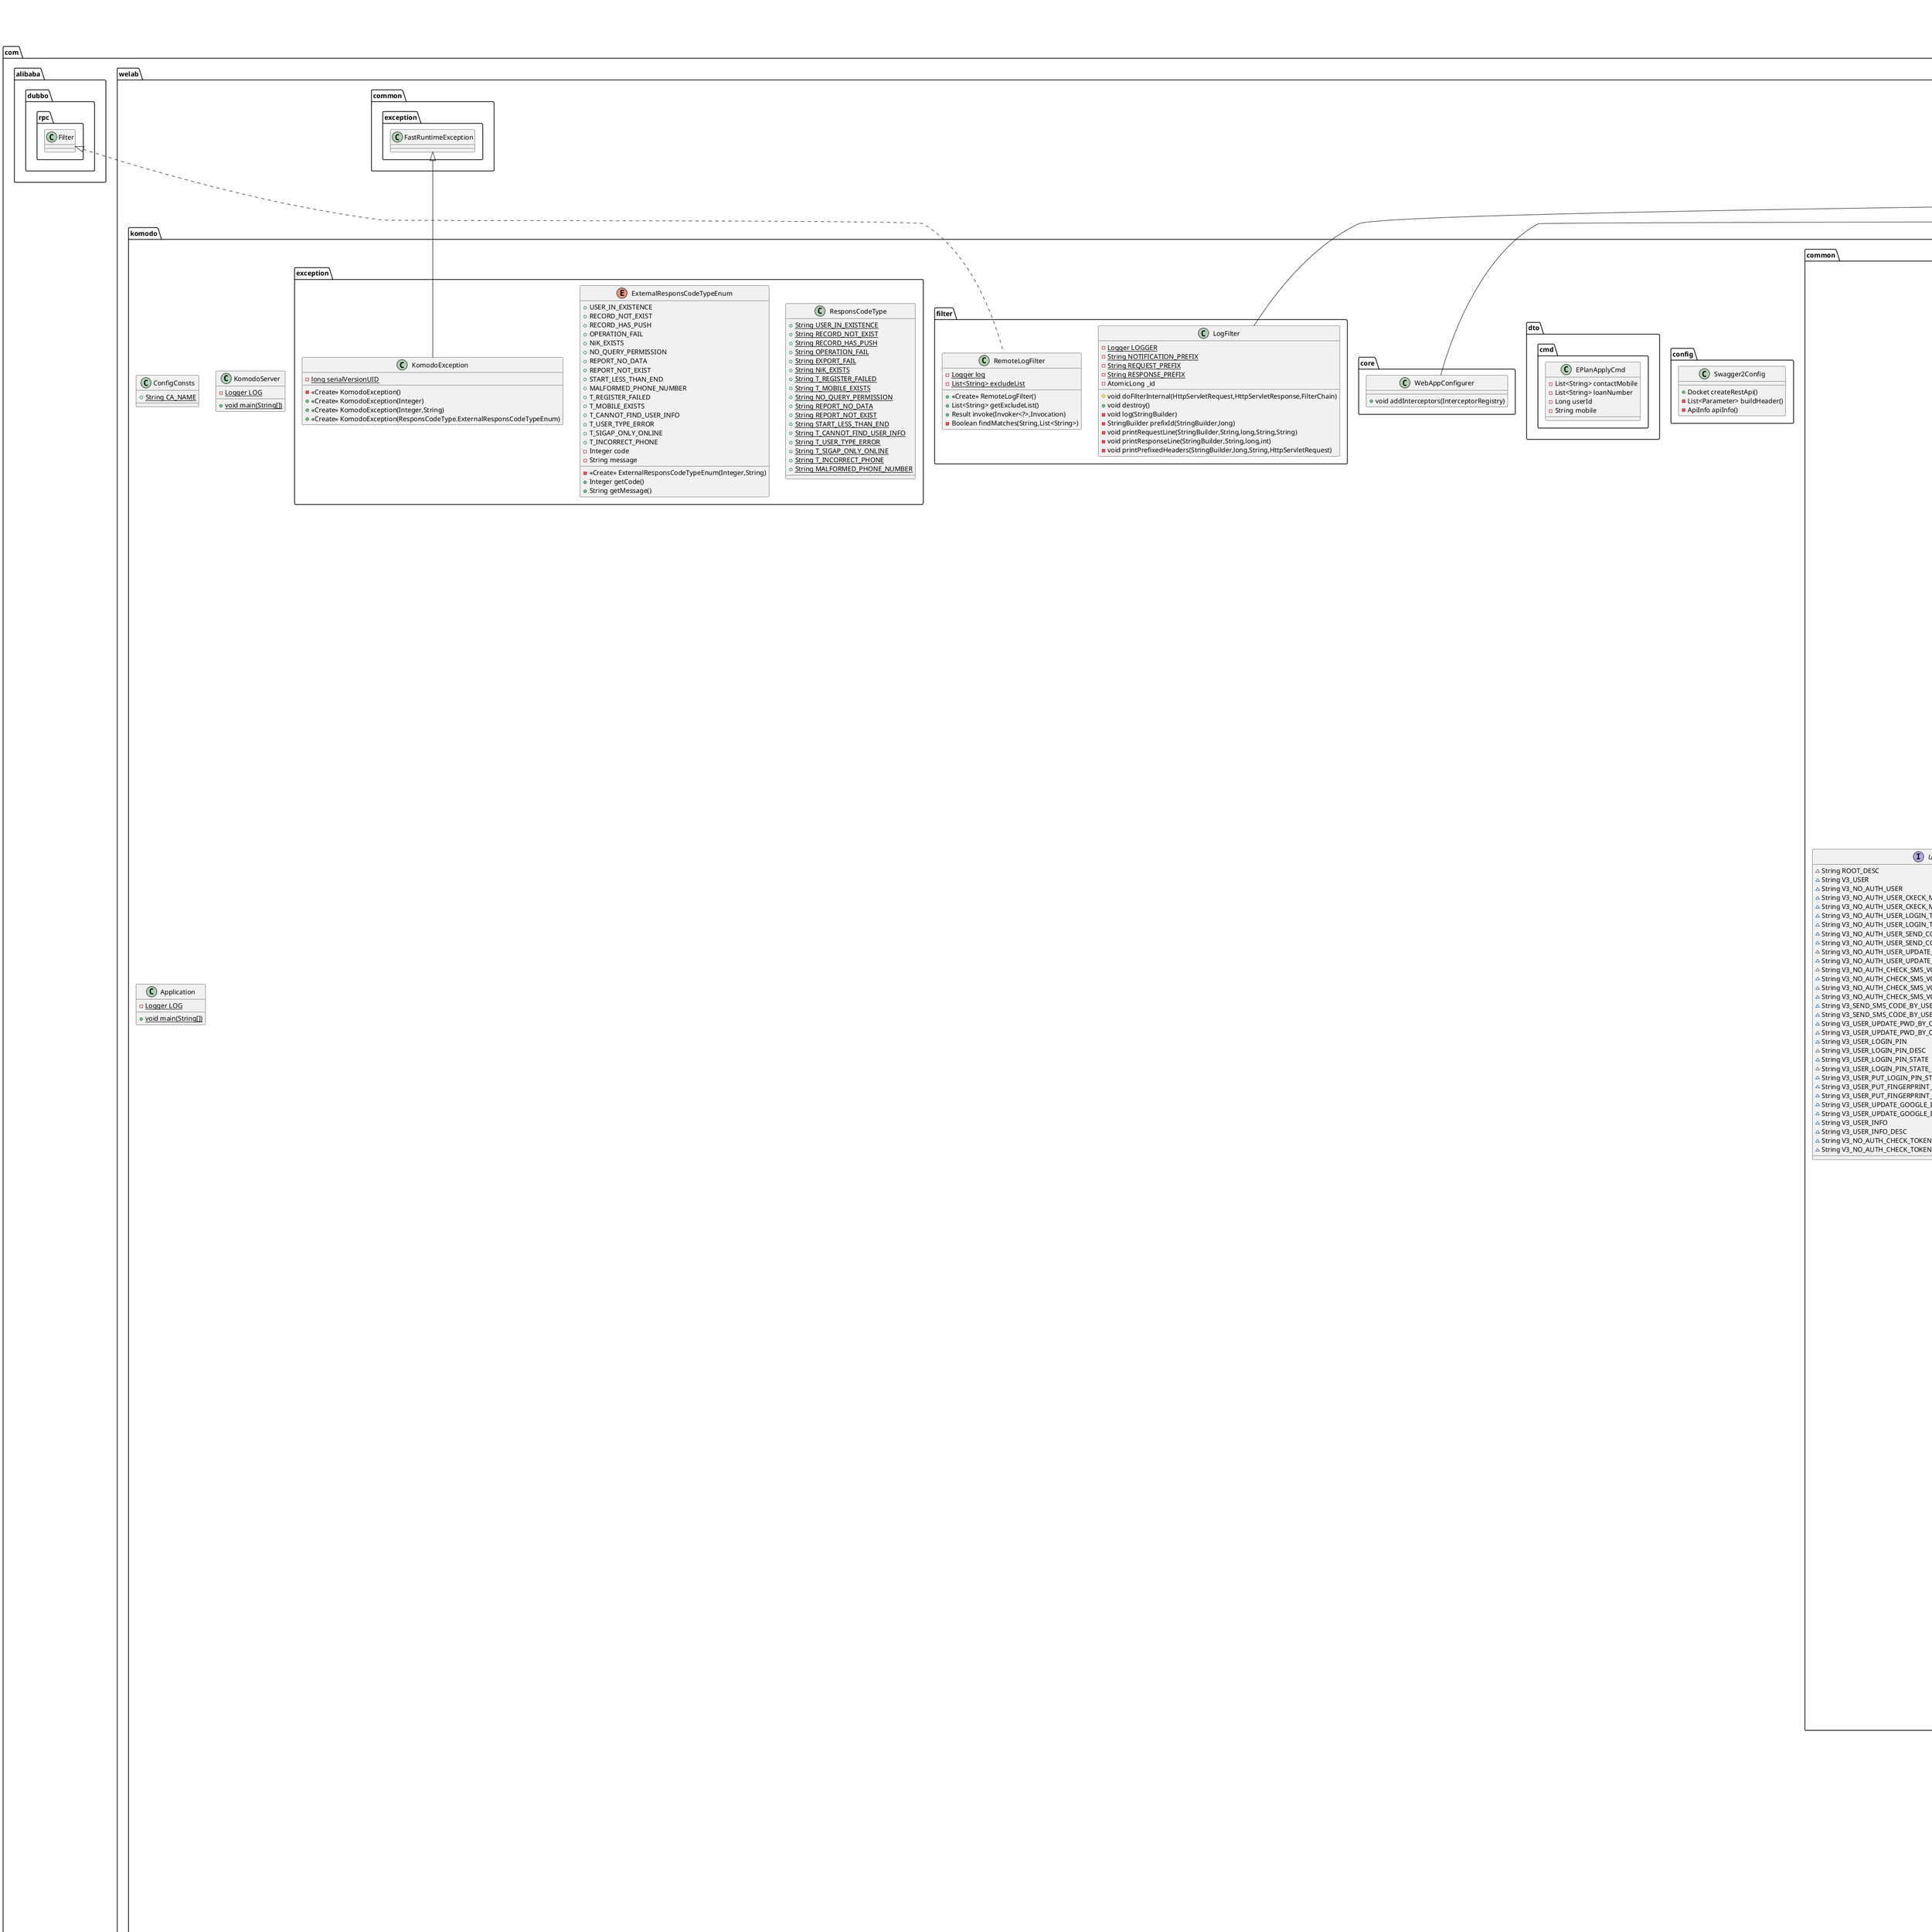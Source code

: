 @startuml
class com.welab.komodo.facade.application.ApplicationServiceFacade {
- ApplicationService applicationService
+ Response<Void> saveUpdateUserProfile(UserProfileDTO)
+ Response<Void> saveUpdateWorkProfile(WorkProfileDTO,String)
+ Response<Object> saveUpdateContacts(List<ContactDTO>,Long,String)
+ Response<Object> sendBackSubmitContacts(List<ContactDTO>,Long,String)
+ Response<String> submitLoanApply(ApplyLoanDTO)
+ UserApplyInfoVO getUserApplyInfoByUserIdVersion(Long,Long,String)
+ UserApplyInfoVO getUserApplyInfo(ApplyInfoQry)
+ Response<Void> savePreferredContactTime(UserProfileDTO)
}
class com.welab.komodo.vo.app.CalDuesParamVO {
- String loanNumber
}
class com.welab.komodo.test.TempTest {
- DefaultConfigService defaultConfigService
+ void yaml()
+ void yaml2()
}
class com.welab.komodo.facade.user.UserServiceFacade {
- UserService userService
+ Response<Boolean> updateGoogleInfo(UserGoogleInfoDTO)
+ Response<UserInfoDTO> getUserInfoByMobile(String,Long)
+ Response<UserInfoDTO> getUserInfoByUserId(Long)
}
class com.welab.komodo.facade.marketing.InsuranceConfigDubboServiceFacade {
}
class com.welab.komodo.app.mq.producer.MqProducerService {
- RabbitTemplate rabbitTemplate
- AmqpAdmin amqpAdmin
+ boolean sendUserRelatedUpdateRecord(UserRelatedInfoDTO)
+ boolean convertAndSend(String,String)
}
class com.welab.komodo.controller.app.InviterMgmController {
- InviterMgmServiceFacade inviterMgmServiceFacade
- BackstageConfigServiceFacade backstageConfigServiceFacade
+ Response<List<InviterMgmVO>> getInviteesUsers(Long)
+ Response<List<InviterMgmVO>> getInviteesApplications(Long)
+ Response<List<InviterMgmVO>> getInviteesDisbursed(Long)
+ Response<Map<String,Object>> checkActivityMgm(String)
+ Response<InviterMgmNumberVO> getInviterUserInfo(Long)
+ Response<JSONObject> getInviterProgramInfo(Long)
+ Response<Boolean> shareLog(Long,ActivityShareLogDTO)
+ Response<List<String>> scrollingList()
}
class com.welab.komodo.controller.app.AppActivityController {
- ActivityDubboService activityDubboService
+ Response<ActivityCodeResponseDTO> matchDisbursePriorityCode(PageRequestVo<QueryActivityCodeDTO>,String,String,String,String,Long)
+ Response<MaucashActivityResponseVo> getActivityCodeStatus(AppActivityCodeVO,String,String,String,String,Long)
+ Response<MaucashActivityResponseDTO> getActivityCodeStatus(AppActivityCodeParamDTO,String,String,String,String,Long)
+ Response<PageResponseVo<ActivityCodeResponseDTO>> queryActivityCodeList(PageRequestVo<QueryActivityCodeDTO>,String,String,String,String,Long)
+ Response<PageResponseVo<ActivityCodeResponseDTO>> queryActivityCodeListForApp(PageRequestVo<AppActivityCodeDTO>,String,String,String,String,Long)
+ Response<PageResponseVo<ActivityCodeResponseDTO>> queryRepaymentActivityCodeList(PageRequestVo<ActivityCodeRequestVO>,String,String,String,String,Long)
+ Response<PageResponseVo<ActivityCodeResponseDTO>> queryUserReward(PageRequestVo<QueryActivityCodeDTO>,String,String,String,String,Long)
}
class com.welab.komodo.facade.finance.CalculateFacade {
- DuesService duesService
- RebookService rebookService
+ Response scheduleAmountByOrigin(ScheduleAmountDto)
+ Response<CalculatorAmountVo> scheduleAmountCreditByOrigin(ScheduleAmountDto)
+ Response tryCalculate(ScheduleAmountDto)
+ Response showDetail(ScheduleAmountDto)
}
class com.welab.komodo.facade.application.LoansServiceFacade {
- LoansService loansService
+ CurrentLoanVO getCurrentLoansByUserId(Long,String,String)
+ CurrentLoanVO getCurrentLoansByUserId(Long,String,String,ProductTypeEnum)
+ CurrentLoanVO getCurrentLoansByUserId(CurrentLoanQry)
+ List<LoansVO> getLoansHistoryByUserId(Long,String)
+ void homePageConfirm(Long,String)
+ List<LoansVO> getLoansHistoryByUserId(LoansHistoryQry)
+ void sendBackSubmit(String)
+ void sendBackCreditSubmit(String)
+ Response<AppRepaymentVO> getRepaymentInfo(String,Long)
+ Response<OfflineTransactionInfoVO> getOfflineTransactionInfo(String,String,Long,Long)
+ ApplyFlowVO getApplyFlow(Long)
+ void checkTappProductAuth(Long)
+ void checkApplyCredit(CheckApplyCreditDTO)
+ Boolean isOldUser(Long)
}
class com.welab.komodo.controller.app.RepaymentController {
- Logger log
- RepaymentService repaymentService
+ Response<Object> getRepayment(String)
+ Response<Object> confirm(Long,Long,RepaymentDTO)
}
class com.welab.komodo.app.manager.EPlanManager {
- CollectionPlanServiceFacade collectionPlanServiceFacade
+ void apply(EPlanApplyCmd)
}
class com.welab.komodo.vo.app.AppConfigResponseVo {
- AppVersionVo appVersion
- Map<String,List<NoteTipsBaseVo>> noteAndTips
- NoteTipsBaseVo notification
}
class com.welab.komodo.test.ReportServiceImplTest {
}
class com.welab.komodo.vo.app.UpdatePwdVO {
- String mobile
- SmsCodeDTO smsCode
- String checkId
- String passwd
}
class com.welab.komodo.facade.application.LoanRegionCheckServiceFacade {
- LoanRegionCheckService loanRegionCheckService
+ Boolean loanRegionCheck(Long)
+ Boolean loanOccupationSkip(Long)
}
class com.welab.komodo.controller.app.UserController {
- UserServiceFacade userServiceFacade
- SendCodeServiceManager sendCodeServiceManager
- UserPinServiceFacade userPinServiceFacade
- IUserTokenServiceFacade userTokenServiceFacade
+ Response<Boolean> updatePasswordByOldPwd(UserPasswordDTO,Long,Long)
+ Response updatePasswordBySms(UserBaseDTO,Long)
+ Response<String> checkSmsVcode(UpdatePwdVO,Long)
+ Response<Boolean> updatePwdByVcode(UpdatePwdVO,Long)
+ Response<Long> sendSmsCode(Long,String,Byte,String,String)
+ Response<Long> sendSmsCode(SendSmsReqVo,Long,String)
+ Response<Long> sendSmsCodeByUser(String,Long,Byte,String)
+ Response<String> getLoginType(String,Long)
+ Response addLoginPin(UserPasswordDTO,Long,Long)
+ Response<Boolean> getPinState(Long)
+ Response putPinState(UserPinStateDTO,Long)
+ Response putFingerprintState(UserPinStateDTO,Long)
+ Response updateGoogleInfo(Long,Long,UserGoogleInfoDTO)
+ Response<Boolean> checkMobileExists(String,Long)
+ Response<UserInfoDTO> getUserInfoByUserId(Long)
+ Response<Boolean> checkToken(String)
}
class com.welab.komodo.controller.app.AgreementSignController {
- JedisCluster jedisCluster
- AgreementSignService agreementSignService
- boolean jump
+ Response<Object> agreementSign(Long,String,String,Long,AgreementSignDTO)
+ Response<EPlanAgrementDTO> agreementSignEplan(Long,String,String,Long,AgreementSignDTO)
+ Response<LoanSignVO> loanSign(Long,String,String,LoanSignDTO)
+ void previewSign(String,HttpServletResponse)
}
class com.welab.komodo.controller.IndoRegionsController {
- IndoRegionsService indoRegionsService
+ Response<List<IndoRegionsVO>> getRegions(IndoRegionsVO)
}
class com.welab.komodo.vo.SpektraUserResponseVO {
- Integer state
- Long inputSeconds
}
class com.welab.komodo.test.MaumodalTest {
- ConfigsServiceFacade configServiceFacade
+ void testConfig()
}
class com.welab.komodo.facade.message.MessageSmsServiceFacade {
- MessageSmsService messageSmsService
- String APP_ID
+ Response<Long> sendLoginVCode(MsgDTO)
+ Response<Long> sendVCode(SendSmsRequestVCode)
}
class com.welab.komodo.app.manager.DocumentManager {
- DocumentServiceFacade documentServiceFacade
+ Response<Void> deletUserCertificate(Long,Long)
}
class com.welab.komodo.controller.app.FDCController {
- FdcServiceFacade fdcServiceFacade
- UserProfilesServiceFacade userProfilesServiceFacade
- LoansServiceFacade loansServiceFacade
+ Response<Boolean> pullFdcCheck(Long,Long)
}
class com.welab.komodo.facade.credit.FdcServiceFacade {
- CreditFdcService fdcService
+ Response<Boolean> pullFdc(String,Long,OjkFdcTypeEnum)
}
class com.welab.komodo.utils.ResponseUtil {
+ {static} Response<T> getParameterErrorResponse(String)
+ {static} Response<T> getSuccessResponse()
+ {static} Response<T> getSuccessResponse(T)
}
class com.welab.komodo.facade.application.ApplicationDocumentServiceFacade {
- IApplicationDocumentService applicationDocumentService
+ Response<Void> uploadDocument(AppUploadDocumentDTO)
+ Response<AppDocResDTO> findLastDocument(AppDocQueryDTO)
}
class com.welab.komodo.test.controller.MessageAppControllerTest {
- MessageAppController messageAppController
+ void getAppmsg()
}
class com.welab.komodo.facade.document.DocumentServiceFacade {
- DocumentService documentService
+ Response<Long> insert(SeaDocInsertDto)
+ Long upload(DocUploadDto)
+ DocumentDto getByDocId(Long)
+ void delete(Long)
}
class com.welab.komodo.controller.app.AuthInfoController {
- Logger log
- AuthInfoService authInfoService
+ Response<Void> saveAuthInfo(Long,String,AuthInfoDTO)
}
enum com.welab.komodo.common.RedisKeyEnum {
+  FIF_AUTH_TOKEN
+  FIF_AUTH_TOKEN_LOCK
+  FIF_SF_CODE_MAP
+  FIF_GROUP_AUTH_TOKEN
+  FIF_GROUP_AUTH_TOKEN_LOCK
+  CAPTCHA
+  SPEKTRA_REJECTED
+  SPEKTRA_REJECTED_LOCK
+  SIGN_HTML_CACHE
+  SPEKTRA_REJECTED_AUTH_TOKEN
+  SPEKTRA_REJECTED_AUTH_TOKEN_LOCK
+  AB_TEST_LOCK
+  SIGN_TYPE
+  SITE_DATA
+  MGM_SCROLLING_LIST
+  H5_FACE_RECOGNITION_PREFIX
+  H5_FACE_RECOGNITION_BLACKLIST
+  USER_INFO_APPROVED
+  USER_APPROVAL_SALARY
+  CONFIGS_BY_MD5
- String key
- String desc
- Integer failureTime
+ String getCacheKey(String)
+ {static} void main(String[])
}
class com.welab.komodo.facade.user.IUserTokenServiceFacade {
- IUserTokenService iUserTokenService
+ Response<TokenInfo> getToken(String)
+ boolean checkToken(String)
}
class com.welab.komodo.facade.application.AccountCenterServiceFacade {
- IAccountCenterService accountCenterService
+ AccountStateVO queryState(AccountCenterQry)
+ Long upload(AccountUploadCmd)
+ AccountStateVO confirm(AccountCenterCmd)
}
class com.welab.komodo.facade.marketing.BackstageConfigServiceFacade {
- BackstageConfigService backstageConfigService
+ String getCacheConfigValue(String)
}
class com.welab.komodo.controller.app.TappController {
- Logger log
- TappApplyDubboService tappApplyDubboService
- TappWhitelistService tappWhitelistService
+ Response<String> confirm(Long,String,String,String,String,String,ApplyLoanDTO)
+ Response<TappProductRateDTO> getProductRate(Long,String,String,String,String,String,String)
}
class com.welab.komodo.controller.app.AppBaseController {
- ActivityDubboService activityDubboService
- IUserTokenServiceFacade userTokenService
- AppDubboService appDubboService
- FeedbackDataServiceFacade feedbackDataServiceFacade
+ Response<Boolean> migrate(Long,String)
+ Response<Object> saveEvaluate(Long,OperationGuideEvaluateDTO)
+ Response<Object> submitPopupList(Long,PopUpListVO)
+ Response<AnnouncementMessageUpdateVO> getRecordInEffectOne(Byte)
+ Response<List<MaucashBannerResponseDTO>> getAppBannerList(String,String,String,String,Long)
+ Response<AppConfigResponseDTO> getNewAppConfig(String,String,String,String,String,Long)
+ Response<Collection<CopywritingConfigDTO>> getCopywritingConfig(String)
+ Response<List<QuestionTypeDTO>> getQuestionTypeList(Byte)
+ Response<InviteUserInfoDTO> getInviteUserHomePage()
+ Response<List<OperationGuideDTO>> getGuideList(Long)
+ Response<QuestionAnswerDTO> getQuestionAnswer(Long)
+ Response<PageInfo<QuestionAnswerDTO>> getQuestionAnswerList(PageRequestVo<QuestionAnswerDTO>)
+ Response<AwdaInsightConfigDTO> getAwdaInsightLastOne()
+ Response<Object> submitData(FeedbackDataDTO,Long,String)
+ Response<List<String>> getCategrys()
+ Response<Boolean> getSubmitstatus(Long)
}
class com.welab.komodo.controller.app.FinancesController {
- CalculateFacade calculateFacade
- BankCardFacade bankCardFacade
- RepaymentFacade repaymentFacade
- BackstageConfigFacade backstageConfigFacade
- RepaymentManager repaymentManager
- RebookServiceFacade rebookServiceFacade
- ActivityDubboService activityDubboService
# Boolean pro
+ Response getAmountCalculate(Long,String,String,String,Long,String,String)
+ Response<CalculatorAmountVo> getV2AmountCalculate(Long,String,String,String,String,Long,String,String,Boolean)
+ Response getBankCard(Long,Long,Byte)
+ Response saveBankCard(Long,Long,String,String,FinanceUserBankcardDto)
+ Response changeBindCard(Long,Long,String,String,FinanceUserBankcardDto)
+ Response getDues(String)
+ Response<LoanDataDTO> getDuesByUserId(Long,Integer,Boolean)
+ Response<LoanTransDetailDTO> getTransDetailByLoan(Long,String)
+ Response multipleRepayment(Long,Long,MulRepaymentDTO)
+ Response getBankStoreList(String,Long,String,String)
+ Response getBankStoreListV1(String,Long,String,String,Long)
- boolean isSupport(ActivityCodeResponseDTO,String)
+ Response transferXendit(Long,PaymentDto)
+ Response repayAmountCheck(Long,String,String,Long)
+ Response getBankStep(Long,Long,String,String,String,Long,String)
+ Response tryCalculateWithRebook(Long,String,String,String,String,Long,String,String,String,Boolean)
+ Response orderDetailWithRebook(Long,String,String,String,String,Long,String,String,String,Boolean)
+ Response multipleRepayment(Long)
+ Response checkRebookAuthForUser(Long)
+ Response checkRebookAuthForLoan(String)
+ Response getRebookApplyLimit(String)
+ Response checkUserExistSigningRebook(Long)
+ Response<LoanDataDTO> updateLateFee(Long)
}
class com.welab.komodo.controller.FifBranchesController {
- FifBranchesService fifBranchesService
+ Response<Object> getFifBranches(FifBranchesDTO)
}
class com.welab.komodo.vo.ReportVo {
- {static} LinkedHashMap<String,String> headMap
- String loanNumber
- int count1
- int count2
- int count3
- int count4
+ String getLoanNumber()
+ void setLoanNumber(String)
+ int getCount1()
+ void setCount1(int)
+ int getCount2()
+ void setCount2(int)
+ int getCount3()
+ void setCount3(int)
+ int getCount4()
+ void setCount4(int)
+ {static} LinkedHashMap<String,String> getHeadmap()
}
class com.welab.komodo.controller.app.WedefendAuthController {
- WedefendAuthService wedefendAuthService
- MqProducerService mqProducerService
+ Response<AuthCheckConfigVO> getwebsites(String,String,String,String,Long,Long,String)
+ Response<Object> completedNotice(Long)
+ Response<Object> thirdpartyauth(String,String,WedefendThirdPartyAuthDTO)
+ Response<Object> thirdPartyjump(String,String,WedefendThirdPartyJumpDTO)
}
class com.welab.komodo.controller.app.FinancePlanController {
- CPlanService cPlanService
- PlanService planService
+ Response repayApplyPlan(Long,ApplyPlanDTO)
+ Response tryRepayPlan(Long,String,String,Long)
+ Response tryRepayPlanDetail(Long,String,String,Long)
+ Response queryRepayAmount(Long,String,String)
+ Response createC1PlanContract(Long,Long,CreateC1ContractCmd)
+ Response getC1PlanContract(Long,Long,String,String,Integer)
+ Response sendC1Push(Long,Long,String)
+ Response<FPlansContractDTO> getFPlanContract(String)
+ Response<CustomRangeDTO> queryRepayAmountForCPlan(QueryCPlanAmountCmd)
+ Response tryRepayCPlan(Long,TryRepayCPlanCmd)
+ Response<TryRepayCPlanLoanDetailDto> tryRepayCPlanLoanDetail(String,Long)
+ Response tryRepayCPlanDetail(Long,String,String,Long)
+ Response repayApplyCPlan(Long,ApplyCPlanCmd)
+ Response createCPlanContracts(Long,Long,CreateCPlanContractCmd)
+ Response repayAmountCheckForCPlan(Long,CheckCPlanCustomAmountCmd)
+ Response<CalCPlanAmountDTO> tryCPlanForCollection(TryCPlanParamDTO)
+ Response submitCPlanForCollection(TryCPlanParamDTO)
+ Response tryRepayCPlanLoanDetail(Long)
+ Response<CPlanTryCalculationListVO> tryCPlanForUser(Long)
}
class com.welab.komodo.facade.approval.ApprovalLoansServiceFacade {
- ApprovalLoansService approvalLoansService
+ Integer getApprovalTimeOut()
}
class com.welab.komodo.controller.app.ContractController {
- Logger log
- ContractService contractService
+ Response<String> viewContract(Long,String,Long,String,String,String,Long)
}
class com.welab.komodo.controller.app.CooperationUserInfoController {
- Logger log
- CooperationUserService cooperationUserService
+ Response<CooperationUserResponseVO> checkInfo(Long,Long,String,CooperationUserVO)
+ Response<List<CooperationUserResponseVO>> getCooperationCompany()
+ Response<Void> saveFlexifitFlow(Long,Long,CooperationUserInfoDTO)
}
class com.welab.komodo.vo.EmailVerifyVO {
- String email
- String type
}
class com.welab.komodo.controller.app.UserProfilesController {
- UserProfilesService userProfilesService
- UserEmailVerifyService userEmailVerifyService
- {static} Logger log
- UserProfilesServiceFacade userProfilesServiceFacade
+ Response<Void> updateUserProfile(UserProfilesSimpleDTO,Long)
+ Response<Void> updateUserEmail(String,EmailVerifyVO,Long,String)
+ Response sendVerifyEmail(EmailVerifyVO,Long)
+ Response<UserEmailVerifyDTO> getVerifyStatus(String,Long)
+ Response<Void> saveExtraInfo(Long,UserExtraInfoCmd)
+ Response<Void> check(Long)
+ Response<Void> saveAddtionalInfo(Long,AdditionalProfilesCmd)
}
class com.welab.komodo.utils.RestTemplateUtil {
+ {static} int DEFAULT_REST_TEMPLATE_TIMEOUT
- {static} RestTemplate restTemplate
- <<Create>> RestTemplateUtil()
+ {static} T sendRequesFormtData(String,MultiValueMap<String,Object>,HttpHeaders,HttpMethod,Class<T>)
+ {static} T sendRequesFormtData(String,MultiValueMap<String,Object>,HttpHeaders,HttpMethod,Class<T>,int)
+ {static} T sendRequestJsonData(String,String,HttpHeaders,HttpMethod,Class<T>)
+ {static} T sendRequestJsonData(String,String,HttpHeaders,HttpMethod,Class<T>,int)
+ {static} T sendRequestData(String,Object,HttpHeaders,HttpMethod,Class<T>,int)
+ {static} ResponseEntity<T> sendRequest(String,Object,HttpHeaders,HttpMethod,Class<T>,int)
- {static} RestTemplate initRestTemplate()
}
class com.welab.komodo.common.Constants {
+ {static} String HEADER_FOR_USER_TOKEN
+ {static} String HEADER_FOR_ORIGIN
+ {static} String HEADER_FOR_ORG_ID
+ {static} String HEADER_FOR_PRODUCT_CODE
+ {static} String HEADER_FOR_APP_VERSION
+ {static} String HEADER_FOR_SOURCE_ID
}
class com.welab.komodo.config.Swagger2Config {
+ Docket createRestApi()
- List<Parameter> buildHeader()
- ApiInfo apiInfo()
}
class com.welab.komodo.facade.application.TestFlowServiceFacade {
- TestFlowService testFlowService
+ void confirm(TestFlowCmd)
}
class com.welab.komodo.dto.cmd.EPlanApplyCmd {
- List<String> contactMobile
- List<String> loanNumber
- Long userId
- String mobile
}
class com.welab.komodo.test.TestMybatis {
}
class com.welab.komodo.controller.app.FaceIdController {
- FaceIdServiceFacade faceIdService
+ Response<Object> faceid(FaceIdDTO,Long,Long,String,String)
+ Response<Object> saveOcr(String,Long)
+ Response devfaceid(Long,Long,String)
}
class com.welab.komodo.controller.app.MessageAppController {
- MessageAppService messageAppService
+ Response<PageInfo<AppMessageDTO>> getPage(Long,Long,Byte,String,Integer,Integer)
+ Response deat(Long,String,String)
+ Response<Object> deatPushPutReq(String)
+ Response<Object> deatPush(Long,String)
+ Response getUnreadNumber(Long,Long)
}
class com.welab.komodo.test.CreditUserTagServiceTest {
- CreditUserTagService creditUserTagService
+ void getTagProductVOList()
+ void getCreditLimitProduct()
}
class com.welab.komodo.facade.application.ConfigsServiceFacade {
- ConfigsService configsService
+ Map<String,Object> findAPPConfigs(String,String,String)
}
class com.welab.komodo.facade.application.RepaymentNotifyServiceFacade {
- RepaymentNotifyService repaymentNotifyService
+ Response<Void> saveOrUpdate(RepaymentNotifyDTO)
+ RepaymentNotifyVO getByLoanNumber(String)
}
class com.welab.komodo.facade.application.FaceIdServiceFacade {
- FaceIdService faceIdService
+ Response<Object> verifyFaceId(FaceIdDTO)
+ Response facePrefix(FacePrefixDTO)
+ Response<Object> save(Long,String)
}
class com.welab.komodo.facade.application.UserProfilesServiceFacade {
- UserProfilesService userProfilesService
- ApplicationService applicationService
+ UserProfileVO getUserProfilesSimpleByUserId(Long,Long)
+ void updateByUserId(UserProfilesSimpleDTO)
+ void saveExtraInfo(UserExtraInfoCmd)
+ void checkExtraInfo(Long)
+ void saveAdditionalInfo(AdditionalProfilesCmd)
}
class com.welab.komodo.app.manager.SendCodeServiceManager {
- MessageSmsServiceFacade messageSmsServiceFacade
- UserService userService
- String SERVER_ENV
- String GOOGLE_RECAPTCHA_SECRET
- Double GOOGLE_RECAPTCHA_SCORE
+ Response<Long> sendLoginCode(MsgDTO,String)
+ Response<Long> sendSmsCodeToExistingUsers(MsgDTO)
}
class com.welab.komodo.facade.finance.EplanServiceFacade {
- IEplanService eplanService
+ Response<EPlanTryCalculationListVO> tryEplan(List<String>)
+ Response<EPlanTryCalculationListVO> tryEplanForUser(Long)
}
class com.welab.komodo.utils.UserAgentUtils {
- {static} Logger logger
+ {static} String getUserAgent(HttpServletRequest)
+ {static} String getOsVersion(HttpServletRequest)
+ {static} String getOsVersion(String)
}
class com.welab.komodo.controller.app.TestFlowController {
- {static} Logger log
- TestFlowServiceFacade testFlowServiceFacade
+ Response<Void> confirm(Long,Long,String)
}
class com.welab.komodo.vo.app.ProductLimitParamVO {
- String secondProductCode
}
class com.welab.komodo.controller.WhatsappController {
- BackstageConfigService backstageConfigService
- WhatsAppService whatsAppService
+ Response<Object> getWhatsappLoginConfig()
}
class com.welab.komodo.vo.app.AnnouncementMessageUpdateVO {
- Long id
- Boolean isDeleted
- Byte expiredStatus
- Date createdAt
- String adminName
}
class com.welab.komodo.controller.app.SpektraApplicationController {
- ISpektraApplyService baseApplyService
- IDealerCategoryService baseDealerCategoryService
- ILoansSpektraService baseLoansSpektraService
- FifUserDataService fifUserDataService
- JedisCluster jedisCluster
+ Response<Void> spektraInitReason(UserApplyFifVO,Long,Long,String,String,String)
+ Response<Void> spektraInitApply(UserApplyFifVO,Long,Long,String,String,String,String)
+ Response<Void> spektraLoanApply(LoanSpektraDTO,Long,Long,String,String,String,String)
+ Response<LoanSpektraVO> spektraLoanGoods(Long,Long)
+ Response<Void> spektraInitApply(Long,String)
+ Response<PageVO<SpektraCategoryVo>> spektraGetDealer(String,Integer,Integer)
+ Response<PageVO<SpektraCategoryVo>> spektraGetCategory(String,String,String,String,Integer,Integer)
+ Response<SpektraUserResponseVO> spektraGetInputTime(Long)
}
class com.welab.komodo.core.WebAppConfigurer {
+ void addInterceptors(InterceptorRegistry)
}
class com.welab.komodo.vo.activity.AppPopConfigVO {
- Byte popType
- String desc
- Byte status
- Integer maxItemsNum
}
class com.welab.komodo.vo.app.ReceiveLoanParamVO {
- String loanNumber
}
class com.welab.komodo.controller.app.UserDevicesController {
- UserDevicesServiceFacade userDevicesServiceFacade
+ Response<UserDevicesDTO> checkDevicesKey(String)
+ Response<Boolean> updateDeviceState(UserDeviceStateVO)
}
class com.welab.komodo.facade.collect.AwdaInsightServiceFacde {
- IAwdaInsightService awdaInsightService
+ void addAwdaInsight(AwdaInsightDTO)
+ boolean canSubmit(Long)
}
class com.welab.komodo.vo.app.response.MaucashActivityResponseVo {
- Integer id
- Long currentValue
- Integer status
- String statusDesc
- Byte codeStatus
- boolean expired
- String discountsDesc
- Long activityRepayDueAmount
- Long orgRepayDueAmount
- Long timeLeft
}
class com.welab.komodo.facade.collection.CollectionPlanServiceFacade {
- ICollectionPlanService collectionPlanService
+ void addApplyLog(CollectionPlanApplyLogDTO)
+ CollectionPlanApplyLogDTO getLastApply(Long)
}
class com.welab.komodo.controller.app.AstraPayWalletController {
- AstraPayWalletServiceFacade astraPayWalletServiceFacade
+ Response<String> accountReg(Long)
+ Response<AstraPayWalletProfileDTO> profile(Long,AstraPayWalletProfileQry)
+ Response<String> unBind(Long)
}
class com.welab.komodo.controller.app.AppPopUpController {
- ActivityDubboService activityDubboService
+ Response<PopUpConfigDTO> getPopupConfig()
}
class com.welab.komodo.ConfigConsts {
+ {static} String CA_NAME
}
class com.welab.komodo.controller.app.AppTokenController {
- {static} Logger log
- AppTokenService appTokenService
+ Response<Void> saveTokenBeforeRegister(AppTokenDTO,Long)
}
class com.welab.komodo.vo.MobileWhiteListVO {
- Long id
- Byte type
- String packageNameLike
- String packageName
- Long createUserId
- String userName
- Date createdAt
- String productCode
- Byte status
- String mobiles
}
class com.welab.komodo.vo.SendSmsReqVo {
- {static} long serialVersionUID
- String mobile
- Byte channelType
}
class com.welab.komodo.facade.user.UserPinServiceFacade {
- IUserPinService userPinService
+ Response<String> getLoginType(String,Long)
+ Response<Boolean> addLoginPin(UserPasswordDTO)
+ Response<Boolean> checkPinStateByUserId(Long)
+ Response<Boolean> putPinState(UserPinStateDTO)
+ Response<Boolean> putFingerprintState(UserPinStateDTO)
+ Response<Boolean> updatePasswordByOldPwd(UserPasswordDTO)
+ Response<Boolean> updatePasswordBySMS(UserBaseDTO)
+ Response<String> getSmsKey(UserBaseDTO)
+ Response<Boolean> putLoginPinBySMSKey(UserBaseDTO)
}
class com.welab.komodo.test.base.SimpleTest {
+ <<Create>> SimpleTest()
}
class com.welab.komodo.KomodoServer {
- {static} Logger LOG
+ {static} void main(String[])
}
class com.welab.komodo.test.ProductTest {
~ ProductService productService
+ void getRateVOListByRateDto()
+ void getProductByOrgId()
}
class com.welab.komodo.facade.finance.MaumodalServiceFacade {
- LendService lendService
- DuesService duesService
- MaumodalService maumodalService
+ Response receiveLoan(String)
+ Response<TryCalDuesVO> tryCalDues(ScheduleAmountDto)
+ Response<RepayDuesVO> getCalDues(String)
+ Response<Object> verifyPage(Long,VerifyPageVo)
+ Response<Void> saveUpdateMaumodalUserProfile(UserProfileDTO)
+ Response<Void> saveUpdateMaumodalWorkProfile(WorkProfileDTO)
+ Long upload(AccountUploadCmd)
+ VerifyPageVo findVerfiyPageInfo(Long)
}
class com.welab.komodo.vo.DailyStatisticsVo {
- {static} LinkedHashMap<String,String> headMap
- String statisticsDate
- Integer registered
- Integer application
- Integer approved
- String approvedAmount
- Integer disbursed
- String disbursedAmount
- Integer rejected
- Integer systemRejected
- Integer canceled
- Integer sendBack
- Integer userProfiles
- Integer workProfiles
- Integer contacts
- Integer completeFace
- Integer wedefendAuth
- Integer bankCard
- Integer bcabank
- Integer bribank
- Integer facebook
- Integer gojek
- Integer golife
- Integer lazadaid
- Integer linkedin
- Integer shopee
- Integer telkomsel
- Integer tokopedia
- Integer bpjstku
- Integer grab
- Integer instagram
- Integer npwp
- Integer xl
+ Integer getBpjstku()
+ void setBpjstku(Integer)
+ Integer getGrab()
+ void setGrab(Integer)
+ Integer getInstagram()
+ void setInstagram(Integer)
+ Integer getNpwp()
+ void setNpwp(Integer)
+ Integer getSystemRejected()
+ void setSystemRejected(Integer)
+ String getStatisticsDate()
+ void setStatisticsDate(Date)
+ void setStatisticsDate(String)
+ Integer getRegistered()
+ void setRegistered(Integer)
+ Integer getApplication()
+ void setApplication(Integer)
+ Integer getApproved()
+ void setApproved(Integer)
+ String getApprovedAmount()
+ void setApprovedAmount(Long)
+ Integer getUserProfiles()
+ void setUserProfiles(Integer)
+ Integer getWorkProfiles()
+ void setWorkProfiles(Integer)
+ Integer getContacts()
+ void setContacts(Integer)
+ Integer getCompleteFace()
+ void setCompleteFace(Integer)
+ Integer getDisbursed()
+ void setDisbursed(Integer)
+ String getDisbursedAmount()
+ void setDisbursedAmount(Long)
+ Integer getWedefendAuth()
+ void setWedefendAuth(Integer)
+ Integer getRejected()
+ void setRejected(Integer)
+ Integer getCanceled()
+ void setCanceled(Integer)
+ Integer getSendBack()
+ void setSendBack(Integer)
+ Integer getBankCard()
+ void setBankCard(Integer)
+ {static} LinkedHashMap<String,String> getHeadmap()
+ {static} LinkedHashMap<String,String> getHeadMap()
+ Integer getBcabank()
+ void setBcabank(Integer)
+ Integer getBribank()
+ void setBribank(Integer)
+ Integer getFacebook()
+ void setFacebook(Integer)
+ Integer getGojek()
+ void setGojek(Integer)
+ Integer getGolife()
+ void setGolife(Integer)
+ Integer getLazadaid()
+ void setLazadaid(Integer)
+ Integer getLinkedin()
+ void setLinkedin(Integer)
+ Integer getShopee()
+ void setShopee(Integer)
+ Integer getTelkomsel()
+ void setTelkomsel(Integer)
+ Integer getTokopedia()
+ void setTokopedia(Integer)
+ Integer getXl()
+ void setXl(Integer)
}
class com.welab.komodo.app.manager.FaceIdServiceManager {
- FaceIdServiceFacade faceIdServiceFacade
- MongodbFileService mongodbFileService
- DocumentServiceFacade documentServiceFacade
+ Response<Object> h5verifyFaceId(H5VerifyFaceIdVO)
- void uploadCutImageList(H5VerifyFaceIdVO)
- String upload(MultipartFile,Long)
- {static} String getBase64FromInputStream(InputStream)
+ Response<Object> h5verifyFaceIdNew(H5VerifyFaceIdVO)
}
class com.welab.komodo.filter.RemoteLogFilter {
- {static} Logger log
- {static} List<String> excludeList
+ <<Create>> RemoteLogFilter()
+ List<String> getExcludeList()
+ Result invoke(Invoker<?>,Invocation)
- Boolean findMatches(String,List<String>)
}
class com.welab.komodo.vo.activity.AppActivityCodeVO {
- Long amount
- String tenor
- String activityCode
- String secondProductCode
- Integer type
- String loanNumber
- List<String> loanNumbers
- Map<String,String> repayDueIndexMap
- Byte operateSource
- Boolean isCustom
}
class com.welab.komodo.controller.app.maumodal.MaumodalV1Controller {
- {static} Logger log
- ProductConfigService productConfigService
- MaumodalServiceFacade maumodalServiceFacade
+ Response<List<ProductLimitResponseVO>> getMaumodalProduct(Long,String)
+ Response<TryCalDuesVO> tryCalDuesAfterApproval(CalDuesParamVO)
+ Response<RepayDuesVO> getCalDues(CalDuesParamVO)
+ Response<VerifyPageVo> verifyInfo(Long)
+ Response<TryCalDuesVO> tryCalDuesBeforeApproval(ApprovalTryCalDuesVO)
+ Response<Void> receiveLoan(ReceiveLoanParamVO)
+ Response<Object> verifyPage(String,Long,VerifyPageVo)
+ Response<Void> saveUpdateUserProfileForMaumodal(UserProfileDTO,Long,String,String,Long,String,String,String,String)
+ Response<Void> saveUpdateWorkProfile(WorkProfileDTO,Long,String,Long,String,String,String)
+ Response<Long> upload(AccountUploadCmd,Long,Long,String,String)
}
class com.welab.komodo.vo.app.UserDeviceStateVO {
- Integer deviceState
- String deviceKey
}
class com.welab.komodo.controller.app.DocumentController {
- ApplicationDocumentServiceFacade applicationDocumentServiceFacade
- DocumentManager documentManager
+ Response<Void> document(List<DocumentDTO>,Long,Long,String)
+ Response<List<AppDocResDTO>> getDocument(Long,Long,AppDocQueryDTO)
+ Response<Void> deletUserCertificate(Long,Long)
}
class com.welab.komodo.controller.app.AdvanceRepaymentController {
- AdvanceRepaymentService advanceRepaymentService
+ Response<AdvanceRepaymentDTO> startAdvanceRepayment(Long,AdvanceRepaymentStartCmd)
+ Response<AdvanceRepaymentDTO> getAdvanceRepaymentInfo(Long,Long)
}
class com.welab.komodo.controller.MobileWhiteListController {
- MobileWhitelistDubboService mobileWhitelistServiceImpl
+ Response<PageInfo<MobileWhitelistResponseDTO>> getMobileWhitePage(String,MobileWhiteListVO,Integer,Integer)
+ Response<MobileWhiteListVO> getOneMobileWhitelist(Long)
+ Response deleteWhiteList(Long)
+ Response saveInputMobileWhitelist(String,MobileWhiteListVO,Long)
+ Response<Object> importWhiteList(String,Long,MobileWhiteListVO,MultipartFile)
}
class com.welab.komodo.controller.app.LoanCouponController {
- LoanCouponService loanCouponService
+ Response cancelCouponCode(Long,String,String)
+ Response cancelCouponCodeV2(Long,String)
}
class com.welab.komodo.test.ProductConfigDubboServiceTest {
- ProductConfigDubboService productConfigDubboService
+ void getProductRateByCode()
}
class com.welab.komodo.facade.paygateway.PayServiceFacade {
- PayService payService
- JedisCluster jedisCluster
- String bankListKey
+ Response<List<BankVO>> getAvailableBanks(boolean)
}
class com.welab.komodo.controller.app.LoanController {
- Logger log
- LoansServiceFacade loansServiceFacade
- LoanRegionCheckServiceFacade loanRegionCheckServiceFacade
- FifBranchesServiceFacade fifBranchesServiceFacade
- UserProfilesServiceFacade userProfilesServiceFacade
- MqProducerService mqProducerService
- ApprovalLoansServiceFacade approvalLoansServiceFacade
+ Response<CurrentLoanVO> getUserCurrentLoan(Long,String,String,String,String)
+ Response<List<LoansVO>> getUserLoanHistory(Long,String,LoansHistoryQry)
+ Response<Object> setLoansReason(Long,String,String)
+ Response<Void> sendbackConfirm(BaseLoanDTO,Long,String)
+ Response<Void> sendBackCreditSubmit(BaseLoanDTO,Long,String)
+ Response<Void> saveDisbursementMethod(DisbursementMethodDTO,Long,Long,String)
+ Response<DisbursementMethodVO> getDisbursementMethod(Long,Long,String)
+ Response<AppRepaymentVO> getRepaymentInfo(Long,String)
+ Response loanRegionCheck(Long)
+ Response<Void> homePageConfirm(BaseLoanDTO,Long,String)
+ Response getOccupationCheck(Long)
+ Response<Boolean> checkTappProductAuth(Long)
+ Response<Integer> getApprovalTimeOut(Long)
}
class com.welab.komodo.controller.app.DeleteUserController {
- DeleteUserService deleteUserService
- IProductCodeInfoService productCodeInfoService
- {static} Logger log
+ Response<Void> applyDeleteUser(Long,String)
+ Response<Void> customerServiceApplyDeleteUser(String,BaseLoanDTO,Long)
}
class com.welab.komodo.controller.app.MessageSmsController {
- {static} Logger log
- MessageSmsServiceFacade messageSmsServiceFacade
- WhatsAppService whatsAppService
- String APP_ID
+ Response<Long> sendVCode(Long,String,String,Boolean,String,Byte,String)
+ Response<Object> getWhatsappLoginConfig()
}
class com.welab.komodo.controller.app.AppUserController {
- AppUserServiceFacade appUserServiceFacade
+ Response<UserApplyInfoVO> getUserProfiles(Long)
+ Response<UserApplyInfoVO> getWorkProfiles(Long)
+ Response<UserApplyInfoVO> getContacts(Long,Long,String,String)
+ Response<UserApplyInfoVO> getAppUserDocuments(Long)
+ Response<UserApplyInfoVO> getUserCooperationAuth(Long)
+ Response<UserInfoStatusVO> getUserInfoStatus(Long)
}
class com.welab.komodo.facade.finance.BankCardFacade {
- BankService bankService
- FinanceUserBankcardSevice userBankcardSevice
+ Response getBankCard(Long,Long,Byte)
+ Response saveBankCard(FinanceUserBankcardDto)
+ Response changeBindCard(FinanceUserBankcardDto)
}
class com.welab.komodo.facade.application.AppUserServiceFacade {
- AppUserService appUserService
+ UserApplyInfoVO getUserProfiles(Long)
+ UserApplyInfoVO getWorkProfiles(Long)
+ UserApplyInfoVO getContacts(Long,Long,String)
+ UserApplyInfoVO getAppUserDocuments(Long)
+ UserApplyInfoVO getUserCooperationAuth(Long)
+ UserInfoStatusVO getUserInfoStatus(Long)
}
class com.welab.komodo.facade.user.UserDevicesServiceFacade {
- DevicesDubboService devicesDubboService
+ Response<UserDevicesDTO> checkDevicesKey(String)
+ Response<Boolean> updateDeviceState(UserDevicesStateDTO)
+ Response<Boolean> updateDeviceState(Integer,String)
}
class com.welab.komodo.controller.app.EPlanController {
- EPlanManager ePlanManager
- PlanServiceFacade planServiceFacade
- EplanServiceFacade eplanServiceFacade
+ Response<Void> apply(Long,String,EPlanApplyCmd)
+ Response<List<EPlanApplyDTO>> list(Long)
+ Response<EPlanTryCalculationListVO> tryEplan(Long,String,List<String>)
+ Response<EPlanTryCalculationListVO> preview(Long,String)
}
class com.welab.komodo.controller.app.RepaymentNotifyController {
- RepaymentNotifyServiceFacade repaymentNotifyServiceFacade
+ Response<Void> saveOrUpdate(RepaymentNotifyDTO,Long)
+ Response<RepaymentNotifyVO> getByLoanNumber(String,Long)
}
class com.welab.komodo.facade.finance.PlanServiceFacade {
- PlanService planService
+ Response<List<EPlanApplyDTO>> getEPlanList(Long)
}
class com.welab.komodo.facade.marketing.FifBranchesServiceFacade {
- FifBranchesService fifBranchesService
+ Response<FifBranchDTO> getFifBranchesById(Long)
}
class com.welab.komodo.vo.app.ApprovalTryCalDuesVO {
- String productCode
- String secondProdCode
- Long amount
- String tenor
}
class com.welab.komodo.controller.PicAssetController {
- PicAssetServiceFacade picAssetServiceFacade
- {static} Logger log
+ Response<PicAssetDto> getLatest(String)
+ Response<List<PicAssetServiceFacade.PicVO>> picList(String)
}
class com.welab.komodo.controller.app.AppWedefendLogController {
- AppWedefendLogService appWedefendLogService
+ Response<Void> saveAppWedefendLog(AppWedefendLogDTO,Long,String)
}
class com.welab.komodo.utils.AppUtil {
- {static} Logger log
- {static} String VERSION_NUM
- {static} String SEP
- {static} int compare(String,String)
+ {static} Boolean compareVersion(String,String)
+ {static} String getVersionNum(String)
+ {static} boolean parseAppVersion(String,String)
- {static} boolean parseSingleAppVersion(String,String)
}
class com.welab.komodo.facade.collect.CollectEventServiceFacade {
- CollectEventService collectEventService
+ void addCollectEvents(List<CollectEventDTO>,Long,Long)
}
class com.welab.komodo.facade.application.AdvanceServiceFacade {
- AdvanceAiLivenessService advanceAiLivenessService
- JedisCluster jedisCluster
+ Response<Object> getLinkLivenessDetection(Long)
}
class com.welab.komodo.exception.ResponsCodeType {
+ {static} String USER_IN_EXISTENCE
+ {static} String RECORD_NOT_EXIST
+ {static} String RECORD_HAS_PUSH
+ {static} String OPERATION_FAIL
+ {static} String EXPORT_FAIL
+ {static} String NiK_EXISTS
+ {static} String T_REGISTER_FAILED
+ {static} String T_MOBILE_EXISTS
+ {static} String NO_QUERY_PERMISSION
+ {static} String REPORT_NO_DATA
+ {static} String REPORT_NOT_EXIST
+ {static} String START_LESS_THAN_END
+ {static} String T_CANNOT_FIND_USER_INFO
+ {static} String T_USER_TYPE_ERROR
+ {static} String T_SIGAP_ONLY_ONLINE
+ {static} String T_INCORRECT_PHONE
+ {static} String MALFORMED_PHONE_NUMBER
}
enum com.welab.komodo.exception.ExternalResponsCodeTypeEnum {
+  USER_IN_EXISTENCE
+  RECORD_NOT_EXIST
+  RECORD_HAS_PUSH
+  OPERATION_FAIL
+  NiK_EXISTS
+  NO_QUERY_PERMISSION
+  REPORT_NO_DATA
+  REPORT_NOT_EXIST
+  START_LESS_THAN_END
+  MALFORMED_PHONE_NUMBER
+  T_REGISTER_FAILED
+  T_MOBILE_EXISTS
+  T_CANNOT_FIND_USER_INFO
+  T_USER_TYPE_ERROR
+  T_SIGAP_ONLY_ONLINE
+  T_INCORRECT_PHONE
- Integer code
- String message
- <<Create>> ExternalResponsCodeTypeEnum(Integer,String)
+ Integer getCode()
+ String getMessage()
}
class com.welab.komodo.vo.app.NoteTipsBaseVo {
- Long id
- String title
- Byte actionType
- String actionValue
- Date startTime
- Date endTime
- Byte noteStatus
- Byte contentType
- Byte pageType
- String content
- Boolean close
- Integer promptsTimes
- String sourceId
- Long numPackageId
}
class com.welab.komodo.controller.AwdaInsightController {
- AwdaInsightServiceFacde awdaInsightServiceFacde
+ Response addAwdaInsight(Long,AwdaInsightDTO)
+ Response<Boolean> canSubmit(Long)
}
class com.welab.komodo.controller.AstraInfoController {
- CooperationUserService cooperationUserService
+ Response<PageInfo<CooperationUserInfoDTO>> list(Long,AstraInfoDTO)
+ Response<Boolean> update(Long,AstraInfoDTO)
}
class com.welab.komodo.controller.app.CreditLimitController {
- Logger log
- LoansService loansService
- LoansServiceFacade loansServiceFacade
- CreditLimitService creditLimitService
- LoanCreditOrderService loanCreditOrderService
+ Response<String> confirm(Long,String,String,String,String,String,String,ApplyLoanDTO)
+ Response<String> preApply(Long,String,String,String,String,String,String,ApplyLoanDTO)
+ Response<ApplyFlowVO> getApplyFlow(Long)
+ Response<String> incomeDocumentConfirm(BaseLoanDTO,Long)
+ Response<String> increase(Long,String,String,String,String,String,String,ApplyLoanDTO)
+ Response<CurrentLoanVO> getUserCreditLimit(Long,String,String,String,String)
+ Response<String> use(Long,String,String,String,String,String,ApplyLoanDTO)
+ Response<Void> updateCreditLoansByLoanNumber(Long,String,String,BaseLoanDTO)
+ Response<List<LoansVO>> getCurrentCreditLoans(Long,String,String)
+ Response<List<AppDuesVO>> tryCreditDues(Long,String,String)
+ Response<PageInfo> getUserCreditOrderList(Long,String,QueryLoanCreditOrderDTO)
+ Response<Void> applyCheck(Long,String,String,String)
+ Response<LoanCreditOrderRespDTO> getUserPaylaterOrder(Long,String,String)
}
class com.welab.komodo.Application {
- {static} Logger LOG
+ {static} void main(String[])
}
class com.welab.komodo.utils.ValidatedList {
- List<E> list
+ int size()
+ boolean isEmpty()
+ boolean contains(Object)
+ Iterator<E> iterator()
+ Object[] toArray()
+ T[] toArray(T[])
+ boolean add(E)
+ boolean remove(Object)
+ boolean containsAll(Collection<?>)
+ boolean addAll(Collection<? extends E>)
+ boolean addAll(int,Collection<? extends E>)
+ boolean removeAll(Collection<?>)
+ boolean retainAll(Collection<?>)
+ void clear()
+ E get(int)
+ E set(int,E)
+ void add(int,E)
+ E remove(int)
+ int indexOf(Object)
+ int lastIndexOf(Object)
+ ListIterator<E> listIterator()
+ ListIterator<E> listIterator(int)
+ List<E> subList(int,int)
+ List<E> getList()
+ void setList(List<E>)
}
class com.welab.komodo.vo.ProductListVO {
- String city
- Integer cityId
- String abTestType
}
class com.welab.komodo.vo.app.response.PopUpListVO {
- Long id
- Long userId
- Byte loanType
- String loanNumber
- Integer score
- String popUpContent
- Byte popType
- Date createdAt
- Date startDate
- Date endDate
}
class com.welab.komodo.vo.app.AnnouncementMessageVO {
- Byte messageType
- String message
- String msgExt
- String platform
- Date startTime
- Date expiredTime
}
class com.welab.komodo.controller.ProductController {
- {static} Logger log
- ProductConfigService productConfigService
- ProductService productService
- ProductConfigDubboService productConfigDubboService
- String CLOSE_SHORT_ORIGIN
+ Response<Object> getProductHelpInfo(String,String)
+ Response<List<ProductAbTestExtVO>> getProduct(String,String,String,String,ProductListDTO)
+ Response<List<ProductAbTestExtVO>> getCreditLimitProduct(String,String,String,String,Long,String,ProductListDTO)
+ Response<List<ProductAbTestExtVO>> getTappProduct(String,String,String,String,Long,String,ProductListDTO)
+ Response<List<ProductAbTestExtVO>> getProduct(String,Long)
+ Response<List<ProductAbTestExtVO>> getProduct(String,String,String,String)
+ Response<List<ProductVO>> getProductCodeList(String)
+ Response<List<ProductRateConfigVO>> getSecondProductCodeList(String)
}
class com.welab.komodo.vo.activity.RatingFeedbackConfigVO {
- Long id
- String title
- Byte popType
- Integer score
- String popUpItem
}
class com.welab.komodo.controller.BadDebtController {
- DuesService duesService
+ Response<String> getBadDebt()
+ Response<String> getV2BadDebt()
}
class com.welab.komodo.test.SimpleTest {
+ <<Create>> SimpleTest()
}
class com.welab.komodo.facade.marketing.FeedbackDataServiceFacade {
- IFeedbackDataService iFeedbackDataService
+ Boolean canSubmit(FeedbackDataDTO)
+ Boolean submitData(FeedbackDataDTO)
+ List<String> getCategrys()
}
class com.welab.komodo.controller.app.PayController {
- PayServiceFacade payServiceFacade
+ Response<List<BankVO>> getAvailableBanks(boolean)
}
class com.welab.komodo.vo.app.response.MaucashActivityVo {
- Integer id
- String title
- Byte activityStatus
- String activityDesc
- Date startTime
- Date endTime
- boolean expired
- String activityCode
+ String toString()
}
class com.welab.komodo.app.manager.RepaymentManager {
- RepaymentFacade repaymentFacade
+ Response multipleRepayment(MulRepaymentDTO)
}
class com.welab.komodo.controller.app.ApplicationController {
- Logger log
- ApplicationServiceFacade applicationServiceFacade
+ Response<Void> saveUpdateUserProfile(UserProfileDTO,Long,String,String,Long,String,String,String,String)
+ Response<Void> saveUpdateUserProfileSpektra(UserProfileDTO,Long,String,String,Long,String,String,String)
+ Response<Void> saveUpdateWorkProfile(WorkProfileDTO,Long,String,Long,String,String,String)
+ Response<Object> saveUpdateContacts(ValidatedList<ContactDTO>,Long,String,String,String,String,Long,String)
+ Response<Object> sendbackUpdateContacts(ValidatedList<ContactDTO>,Long,String,String,String,String,String)
+ Response<String> confirm(ApplyLoanDTO,Long,Long,String,String,String,String,String,String)
+ Response<UserApplyInfoVO> getApplyInfo(Long,Long,String,String,String)
+ Response<Void> preferredContactTime(PreferredContactTimeDTO,Long)
}
class com.welab.komodo.test.ActivityTest {
- ActivityDubboService activityDubboService
- BackstageConfigFacade backstageConfigFacade
- RepaymentFacade repaymentFacade
# Boolean pro
+ void testActivity()
+ void testBankList()
- boolean isSupport(ActivityCodeResponseDTO,String)
}
class com.welab.komodo.vo.app.CopywritingConfigVO {
- String key
- String content
- String remark
- Integer id
- String createBy
- String updateBy
- String keyName
- String version
- String platform
- List<String> contentList
}
interface com.welab.komodo.common.Urls {
~ String ROOT
~ String ROOT_DESC
~ String V1
~ String V2
~ String V3
~ String NO_AUTH
~ String AUTH
}
interface com.welab.komodo.common.Urls$configs {
~ String V1_CONFIG_BY_CATEGORY
~ String V1_CONFIG_BY_CATEGORY_DESC
~ String V1_LIST_BY_CATEGORY
~ String V1_LIST_BY_CATEGORY_DESC
~ String V1_LIST_BY_CATEGORY_ORIGIN
~ String V1_LIST_BY_CATEGORY_ORIGIN_DESC
~ String V1_TREE_BY_CATEGORY
~ String V1_TREE_BY_CATEGORY_DESC
~ String V1_PARENTKEY_BY_CATEGORY
~ String V1_PARENTKEY_BY_CATEGORY_DESC
}
interface com.welab.komodo.common.Urls$ConfigsV3 {
~ String V3_NOAUTH
~ String V3_CONFIG_BY_CATEGORY
~ String V3_CONFIG_BY_CATEGORY_DESC
~ String V3_LIST_BY_CATEGORY
~ String V3_LIST_BY_CATEGORY_DESC
~ String V3_LIST_BY_CATEGORY_ORIGIN
~ String V3_LIST_BY_CATEGORY_ORIGIN_DESC
~ String V3_TREE_BY_CATEGORY
~ String V3_TREE_BY_CATEGORY_DESC
~ String V3_PARENTKEY_BY_CATEGORY
~ String V3_PARENTKEY_BY_CATEGORY_DESC
}
interface com.welab.komodo.common.Urls$MobileWhitelist {
~ String MOUDLE
~ String V1_DELETE_MOBILE_WHITELIST
~ String V1_DELETE_MOBILE_WHITELIST_DESC
~ String V1_SAVE_MOBILE_WHITELIST
~ String V1_SAVE_MOBILE_WHITELIST_DESC
~ String V1_SAVE_IMPORT_WHITELIST
~ String V1_SAVE_IMPORT_WHITELIST_DESC
~ String V1_GET_MOBILE_WHITELIST
~ String V1_GET_MOBILE_WHITELIST_DESC
~ String V1_GET_MOBILE_WHITELIST_PAGE
~ String V1_GET_MOBILE_WHITELIST_PAGE_DESC
}
interface com.welab.komodo.common.Urls$Regions {
~ String V1_GET_REGIONS
~ String V1_GET_REGIONS_DESC
}
interface com.welab.komodo.common.Urls$RegionsV3 {
~ String V3_GET_REGIONS
~ String V3_GET_REGIONS_DESC
}
interface com.welab.komodo.common.Urls$Calculate {
~ String V1_GET_CONFIGS
~ String V1_GET_CONFIGS_DESC
}
interface com.welab.komodo.common.Urls$Report {
~ String V1_LOAN_CONTACT_REPORT
~ String V1_LOAN_CONTACT__DESC
}
interface com.welab.komodo.common.Urls$Product {
~ String MOUDLE
~ String V1_PRODUCT_HELP
~ String V1_PRODUCT_HELP_DESC
~ String V1_PRODUCT_LIST
~ String V1_PRODUCT_LIST_DESC
~ String V1_PRODUCT_LIST_POST
~ String V1_PRODUCT_LIST_POST_DESC
~ String V1_PRODUCT_LIST_MAPPER
~ String V1_PRODUCT_LIST_MAPPER_DESC
~ String V1_PRODUCT_CODE_LIST
~ String V1_PRODUCT_CODE_LIST_DESC
~ String V1_SECOND_PRODUCT_CODE_LIST
~ String V1_SECOND_PRODUCT_CODE_LIST_DESC
~ String V1_PRODUCT_CREDIT_LIMIT_LIST
~ String V1_PRODUCT_CREDIT_LIMIT_LIST_DESC
~ String V1_PRODUCT_TAPP_LIST
~ String V1_PRODUCT_TAPP_LIST_DESC
}
interface com.welab.komodo.common.Urls$Maumodal {
~ String MODULE
~ String V3_PRODUCT_LIMIT
~ String V3_PRODUCT_LIMIT_DESC
~ String V3_TRY_CAL_DUES_BF
~ String V3_TRY_CAL_DUES_DESC_BF
~ String V3_TRY_CAL_DUES_AF
~ String V3_TRY_CAL_DUES_DESC_AF
~ String V3_GET_CAL_DUES
~ String V3_GET_CAL_DUES_DESC
~ String V3_RECEIVE_LOAN
~ String V3_RECEIVE_LOAN_DESC
~ String V3_VERIFY_INFO
~ String V3_VERIFY_INFO_DESC
~ String V3_VERIFY_PAGE
~ String V3_VERIFY_PAGE_DESC
~ String V3_USER_PROFILE
~ String V3_USER_PROFILE_DESC
~ String V3_WORK_PROFILE
~ String V3_WORK_PROFILE_DESC
~ String V3_UPLOAD
~ String V3_UPLOAD_DESC
}
interface com.welab.komodo.common.Urls$Insurance {
~ String MOUDLE
~ String V3_AUTH_MODULE
~ String V3_INSURANCE_LIST
~ String V3_INSURANCE_LIST_DESC
}
interface com.welab.komodo.common.Urls$ProductV3 {
~ String MOUDLE
~ String V3_NO_AUTH
~ String V3_PRODUCT_HELP
~ String V3_PRODUCT_HELP_DESC
~ String V3_PRODUCT_LIST
~ String V3_PRODUCT_LIST_DESC
~ String V3_PRODUCT_LIST_POST
~ String V3_PRODUCT_LIST_POST_DESC
~ String V3_PRODUCT_LIST_MAPPER
~ String V3_PRODUCT_LIST_MAPPER_DESC
~ String V3_PRODUCT_CODE_LIST
~ String V3_PRODUCT_CODE_LIST_DESC
~ String V3_SECOND_PRODUCT_CODE_LIST
~ String V3_SECOND_PRODUCT_CODE_LIST_DESC
~ String V3_PRODUCT_CREDIT_LIMIT_LIST
~ String V3_PRODUCT_CREDIT_LIMIT_LIST_DESC
~ String V3_PRODUCT_TAPP_LIST
~ String V3_PRODUCT_TAPP_LIST_DESC
}
interface com.welab.komodo.common.Urls$BadDebt {
~ String MOUDLE
~ String V1_BADDEBT_FIND
~ String V1_BADDEBT_FIND_DESC
~ String V2_BADDEBT_FIND
~ String V2_BADDEBT_FIND_DESC
}
interface com.welab.komodo.common.Urls$Whatsapp {
~ String MOUDLE
~ String V3_WHATSAPP_UPDATEPWD_CONFIG
~ String V3_WHATSAPP_UPDATEPWD_CONFIG_DESC
}
interface com.welab.komodo.common.Urls$BadDebtV3 {
~ String V3_NOAUTH
~ String V3_BADDEBT_FIND
~ String V3_BADDEBT_FIND_DESC
}
interface com.welab.komodo.common.Urls$TestCenter {
~ String MOUDLE
~ String V1_LOAN_CONFIG
~ String V1_LOAN_CONFIG_DESC
~ String V1_LOAN_PRODUCT
~ String V1_LOAN_PRODUCT_DESC
~ String V1_LOAN_AMOUNT
~ String V1_LOAN_AMOUNT_DESC
~ String V1_LOAN_TENOR
~ String V1_LOAN_TENOR_DESC
~ String V1_LOAN_CREATE
~ String V1_LOAN_CREATE_DESC
~ String V1_LOAN_LIST
~ String V1_LOAN_LIST_DESC
~ String V1_LOAN_OLD_USER_LIST
~ String V1_LOAN_OLD_USER_LIST_DESC
~ String V1_LOAN_SIGN_CONTRACT
~ String V1_LOAN_SIGN_CONTRACT_DESC
~ String V1_LOAN_SIGN_DISBURSED
~ String V1_LOAN_SIGN_DISBURSED_DESC
}
interface com.welab.komodo.common.Urls$Astra {
~ String MOUDLE
~ String V3_ASTRA_LIST
~ String V1_ASTRA_LIST_DESC
~ String V3_ASTRA_UPDATE
~ String V1_ASTRA_UPDATE_DESC
}
interface com.welab.komodo.common.Urls$Apk {
~ String MOUDLE
~ String V1_APK_SAVE
~ String V1_APK_SAVE_DESC
~ String V1_APK_LIST
~ String V1_APK_LIST_DESC
~ String V1_APK_UPDATE
~ String V1_APK_UPDATE_DESC
~ String V1_APK_DOWNLOAD
~ String V1_APK_DOWNLOAD_DESC
~ String V1_APK_DELETE
~ String V1_APK_DELETE_DESC
}
interface com.welab.komodo.common.Urls$FIFBranch {
~ String V1_GET_FIF_BRANCHES
~ String V1_GET_FIF_BRANCHES_DESC
}
interface com.welab.komodo.common.Urls$FIFBranchV3 {
~ String V3_GET_FIF_BRANCHES
~ String V3_GET_FIF_BRANCHES_DESC
}
interface com.welab.komodo.common.Urls$Applications {
~ String ROOT_DESC
~ String APP_USER_ROOT_DESC
~ String V3_USER_PROFILE
~ String V3_USER_PROFILE_DESC
~ String V3_USER_PROFILE_DESC2
~ String V3_SPEKTRA_USER_PROFILE
~ String V3_SPEKTRA_USER_PROFILE_DESC
~ String V3_WORK_PROFILE
~ String V3_WORK_PROFILE_DESC
~ String V3_WORK_PROFILE_DESC2
~ String V3_CONTACTS
~ String V3_CONTACTS_DESC
~ String V3_CONTACTS_DESC2
~ String V3_CONTACTS_SENDBACK
~ String V3_CONTACTS_SENDBACK_DESC
~ String V3_USER_DOCUEMNT
~ String V3_USER_DOCUEMNT_DESC
~ String V3_USER_COOPERATION_AUTH
~ String V3_USER_COOPERATION_AUTH_DESC
~ String V3_USER_INFO_STATUS
~ String V3_USER_INFO_STATUS_DESC
~ String V3_CONFIRM
~ String V3_CONFIRM_DESC
~ String V3_CONTACT_TIME
~ String V3_CONTACT_TIME_DESC
~ String V3_APPLY_INFO
~ String V3_APPLY_INFO_DESC
~ String V3_DOCUMENT
~ String V3_DOCUMENT_DESC
~ String V3_DOCUMENT_DELETE
~ String V3_DOCUMENT_DELETE_DESC
~ String V3_GET_DOCUMENT
~ String V3_GET_DOCUMENT_DESC
~ String V3_CONTRACT
~ String V3_CONTRACT_DESC
}
interface com.welab.komodo.common.Urls$Loans {
~ String ROOT_DESC
~ String V3_CURRENT_LOAN
~ String V3_CURRENT_LOAN_DESC
~ String V3_LOANS_HISTORY
~ String V3_LOANS_HISTORY_DESC
~ String V3_LOANS_REASON_SET
~ String V3_LOANS_REASON_SET_DESC
~ String V3_SENDBACK_CONFIRM
~ String V3_SENDBACK_CONFIRM_DESC
~ String V3_SENDBACK_CREDIT_CONFIRM
~ String V3_SENDBACK_CREDIT_CONFIRM_DESC
~ String V3_LOANS_HOME_PAGE_CONFIRM
~ String V3_LOANS_HOME_PAGE_CONFIRM_DESC
~ String V3_SAVE_DISBURSEMENT_METHOD
~ String V3_SAVE_DISBURSEMENT_METHOD_DESC
~ String V3_GET_DISBURSEMENT_METHOD
~ String V3_GET_DISBURSEMENT_METHOD_DESC
~ String V3_REPAYMENT_INFO
~ String V3_REPAYMENT_INFO_DESC
~ String V3_LOAN_REGION_CHECK
~ String V3_LOAN_REGION_CHECK_DESC
~ String V3_LOAN_OCCUPATION_CHECK
~ String V3_LOAN_OCCUPATION_CHECK_DESC
~ String V3_TAPP_PRODUCT_AUTH_CHECK
~ String V3_TAPP_PRODUCT_AUTH_CHECK_DESC
~ String V3_LOAN_APPROVAL_TIME_OUT
~ String V3_LOAN_APPROVAL_TIME_OUT_DESC
}
interface com.welab.komodo.common.Urls$CreditLimit {
~ String ROOT_DESC
~ String V3_CREDIT_LIMIT_CONFIRM
~ String V3_CREDIT_LIMIT_CONFIRM_DESC
~ String V3_CREDIT_LIMIT_PRE_APPLY
~ String V3_CREDIT_LIMIT_PRE_APPLY_DESC
~ String V3_CREDIT_LIMIT_APPLY_FLOW
~ String V3_CREDIT_LIMIT_APPLY_FLOW_DESC
~ String V3_CREDIT_LIMIT_INCOME_DOCUMENT
~ String V3_CREDIT_LIMIT_INCOME_DOCUMENT_DESC
~ String V3_CREDIT_LIMIT_INCREASE
~ String V3_CREDIT_LIMIT_INCREASE_DESC
~ String V3_CREDIT_LIMIT
~ String V3_CREDIT_LIMIT_DESC
~ String V3_CREDIT_LIMIT_USE
~ String V3_CREDIT_LIMIT_USE_DESC
~ String V3_CREDIT_LIMIT_APPLY_CHECK
~ String V3_CREDIT_LIMIT_APPLY_CHECK_DESC
~ String V3_CREDIT_LIMIT_CURRENT_ORDERS
~ String V3_CREDIT_LIMIT_CURRENT_ORDERS_DESC
~ String V3_CREDIT_LIMIT_TRY_DUES
~ String V3_CREDIT_LIMIT_TRY_DUES_DESC
~ String V3_CREDIT_LIMIT_ORDER_LIST
~ String V3_CREDIT_LIMIT_ORDER_LIST_DESC
~ String V3_CREDIT_LIMIT_ORDER_CANCEL
~ String V3_CREDIT_LIMIT_ORDER_CANCEL_DESC
~ String V3_CREDIT_LIMIT_PAYLATER_ORDER
~ String V3_CREDIT_LIMIT_PAYLATER_ORDER_DESC
}
interface com.welab.komodo.common.Urls$Spektra {
~ String ROOT_DESC
~ String V3_SPEKTRA_INIT_REASON
~ String V3_SPEKTRA_INIT_REASON_DESC
~ String V3_SPEKTRA_INIT_APPLY
~ String V3_SPEKTRA_INIT_APPLY_DESC
~ String V3_SPEKTRA_LOAN_APPLY
~ String V3_SPEKTRA_LOAN_APPLY_DESC
~ String V3_SPEKTRA_LOAN_GOOGS
~ String V3_SPEKTRA_LOAN_GOODS_DESC
~ String V3_SPEKTRA_CHECK_SF_CODE
~ String V3_SPEKTRA_CHECK_SF_CODE_DESC
~ String V3_SPEKTRA_NOTIFY
~ String V3_SPEKTRA_NOTIFY_DESC
~ String V3_SPEKTRA_GET_DEALER
~ String V3_SPEKTRA_GET_DEALER_DESC
~ String V3_SPEKTRA_GET_CATEGORY
~ String V3_SPEKTRA_GET_CATEGORY_DESC
~ String V3_SPEKTRA_GET_USER_STATE
~ String V3_SPEKTRA_GET_USER_STATE_DESC
}
interface com.welab.komodo.common.Urls$WedefendAuth {
~ String V3_WEDEFEND
~ String V3_WEDEFEND_GET_WEBSITES
~ String V3_WEDEFEND_GET_WEBSITES_DESC
~ String V3_WEDEFEND_AUTH
~ String V3_WEDEFEND_AUTH_DESC
~ String V3_WEDEFEND_JUMP
~ String V3_WEDEFEND_JUMP_DESC
~ String V3_WEDEFEND_CHECKAUTH
~ String V3_WEDEFEND_CHECKAUTH_DESC
~ String V3_WEDEFEND_COMPLETED_NOTICE
~ String V3_WEDEFEND_COMPLETED_NOTICE_DESC
}
interface com.welab.komodo.common.Urls$TAPP {
~ String V3_TAPP_CONFIRM
~ String V3_TAPP_CONFIRM_DESC
~ String V3_TAPP_RATE
~ String V3_TAPP_RATE_DESC
}
interface com.welab.komodo.common.Urls$DeleteUser {
~ String V3_USER_DELETE
~ String V3_USER_DELETE_DESC
~ String V3_CUSTOMER_SERVICE_DELETE
~ String V3_CUSTOMER_SERVICE_DELETE_DESC
}
interface com.welab.komodo.common.Urls$PicAsset {
~ String NAME
~ String MODULE
~ String V3_LATEST_URL_PIC
~ String V3_LATEST_URL_PIC_DESC
~ String V3_PIC_LIST
~ String V3_PIC_LIST_DESC
}
interface com.welab.komodo.common.Urls$User {
~ String ROOT_DESC
~ String V3_USER
~ String V3_NO_AUTH_USER
~ String V3_NO_AUTH_USER_CKECK_MOBILE_EXISTS
~ String V3_NO_AUTH_USER_CKECK_MOBILE_EXISTS_DESC
~ String V3_NO_AUTH_USER_LOGIN_TYPE
~ String V3_NO_AUTH_USER_LOGIN_TYPE_DESC
~ String V3_NO_AUTH_USER_SEND_CODE
~ String V3_NO_AUTH_USER_SEND_CODE_DESC
~ String V3_NO_AUTH_USER_UPDATE_PWD_BY_SMS
~ String V3_NO_AUTH_USER_UPDATE_PWD_BY_SMS_DESC
~ String V3_NO_AUTH_CHECK_SMS_VCODE
~ String V3_NO_AUTH_CHECK_SMS_VCODE_DESC
~ String V3_NO_AUTH_CHECK_SMS_VCODE_FOR_UPDATED_PASSWORD
~ String V3_NO_AUTH_CHECK_SMS_VCODE_FOR_UPDATED_PASSWORD_DESC
~ String V3_SEND_SMS_CODE_BY_USER
~ String V3_SEND_SMS_CODE_BY_USER_DESC
~ String V3_USER_UPDATE_PWD_BY_OLDPWD
~ String V3_USER_UPDATE_PWD_BY_OLDPWD_DESC
~ String V3_USER_LOGIN_PIN
~ String V3_USER_LOGIN_PIN_DESC
~ String V3_USER_LOGIN_PIN_STATE
~ String V3_USER_LOGIN_PIN_STATE_DESC
~ String V3_USER_PUT_LOGIN_PIN_STATE_DESC
~ String V3_USER_PUT_FINGERPRINT_STATE
~ String V3_USER_PUT_FINGERPRINT_STATE_DESC
~ String V3_USER_UPDATE_GOOGLE_INFO
~ String V3_USER_UPDATE_GOOGLE_INFO_DESC
~ String V3_USER_INFO
~ String V3_USER_INFO_DESC
~ String V3_NO_AUTH_CHECK_TOKEN
~ String V3_NO_AUTH_CHECK_TOKEN_DESC
}
interface com.welab.komodo.common.Urls$UserDevices {
~ String ROOT_DESC
~ String V3_USER_DEVICES
~ String V3_NO_AUTH_USER_DEVICES
~ String V3_NO_AUTH_USER_DEVICES_KEY
~ String V3_NO_AUTH_USER_DEVICES_KEY_DESC
~ String V3_NO_AUTH_USER_DEVICES_STATE
~ String V3_NO_AUTH_USER_DEVICES_STATE_DESC
}
interface com.welab.komodo.common.Urls$Pay {
~ String V3_PAY
~ String V3_GET_AVAILABLE_BANKS
~ String V3_GET_AVAILABLE_BANKS_DESC
}
interface com.welab.komodo.common.Urls$Repayment {
~ String V3_GET_REPAYMENT_INFO
~ String V3_GET_REPAYMENT_INFO_DESC
~ String V3_REPAYMENT_CONFIRM_INFO
~ String V3_REPAYMENT_CONFIRM_INFO_DESC
}
interface com.welab.komodo.common.Urls$OCR {
~ String V3_SAVE_OCR_DATA
~ String V3_SAVE_OCR_DATA_DESC
~ String V3_FACEID
~ String V3_FACEID_DESC
~ String V3_FACEID_DEV
~ String V3_FACEID_DEV_DESC
}
interface com.welab.komodo.common.Urls$RepayNotify {
~ String DESC
~ String V3_REPAY_NOTIFY_SAVE_UPDATE
~ String V3_REPAY_NOTIFY_SAVE_UPDATE_DESC
~ String V3_REPAY_NOTIFY_GET
~ String V3_REPAY_NOTIFY_GET_DESC
}
interface com.welab.komodo.common.Urls$ThirdpartyAuth {
~ String V3_THIRDPARTY
~ String ADVANCE
~ String V3_ADVANCE_H5_FACE_PREFIX
~ String V3_ADVANCE_H5_FACE_PREFIX_DESC
~ String V3_ADVANCE_H5_FACE_RECOGNITION
~ String V3_ADVANCE_H5_FACE_RECOGNITION_DESC
~ String V3_LIVENESS_DETECTION
~ String V3_LIVENESS_DETECTION_DESC
~ String V3_LIVENESS_RESULT
~ String V3_LIVENESS_RESULT_DESC
}
interface com.welab.komodo.common.Urls$InviterMgm {
~ String V3_INVITER_MGM
~ String V3_NO_AUTH_INVITER_MGM
~ String V3_INVITER_MGM_USERS
~ String V3_INVITER_MGM_USERS_DESC
~ String V3_INVITER_MGM_APPLICATIONS
~ String V3_INVITER_MGM_APPLICATIONS_DESC
~ String V3_INVITER_MGM_DISBURSED
~ String V3_INVITER_MGM_DISBURSED_DESC
~ String V3_INVITER_MGM_TIME
~ String V3_INVITER_MGM_TIME_DESC
~ String V3_INVITER_MGM_INFO
~ String V3_INVITER_MGM_INFO_DESC
~ String V3_INVITER_MGM_SHARE_LOG
~ String V3_INVITER_MGM_SHARE_LOG_DESC
~ String V3_INVITER_MGM_SCROLLING_LIST
~ String V3_INVITER_MGM_SCROLLING_LIST_DESC
~ String V3_INVITER_PROGRAM_INFO
~ String V3_INVITER_PROGRAM_INFO_DESC
}
interface com.welab.komodo.common.Urls$Sign {
~ String DESC
~ String V3_LOAN_SIGN
~ String V3_LOAN_SIGN_DESC
~ String V3_AGREEMENT_SIGN
~ String V3_AGREEMENT_SIGN_DESC
~ String V3_AGREEMENT_SIGN_E_PLAN
~ String V3_AGREEMENT_SIGN_E_PLAN_DESC
~ String V3_AGREEMENT_DOC_SIGN_STATUS
~ String V3_AGREEMENT_DOC_SIGN_STATUS_DESC
~ String V3_PREVIEWSIGN_SIGN
~ String V3_PREVIEWSIGN_SIGN_DESC
}
interface com.welab.komodo.common.Urls$Log {
~ String V3_LOG_WEDEFEND
~ String V3_LOG_WEDEFEND_DESC
}
interface com.welab.komodo.common.Urls$FDC {
~ String MOUDLE
~ String V3_FDC_CHECK
~ String V3_FDC_CHECK_DESC
}
interface com.welab.komodo.common.Urls$AuthInfo {
~ String V3_SAVE_AUTH_INFO
~ String V3_SAVE_AUTH_INFO_DESC
}
interface com.welab.komodo.common.Urls$CooperationUser {
~ String MOUDLE
~ String V3_CHECK_INFO
~ String V3_CHECK_INFO_DESC
~ String V3_GET_COMPANYS
~ String V3_GET_COMPANYS_DESC
~ String V3_SAVE_FLEXIFIT_FLOW
~ String V3_SAVE_FLEXIFIT_FLOW_DESC
}
interface com.welab.komodo.common.Urls$UserProfiles {
~ String V3_GET_USER_PROFILES_BY_PAGE
~ String V3_GET_USER_PROFILES_BY_PAGE_DESC
~ String V3_UPDATE_USER_PROFILES
~ String V3_UPDATE_USER_PROFILES_DESC
~ String V3_UPDATE_USER_EMAIL
~ String V3_UPDATE_USER_EMAIL_DESC
~ String V3_VERIFY_EMAIL
~ String V3_VERIFY_EMAIL_DESC
~ String V3_GET_VERIFY_STATUS
~ String V3_GET_VERIFY_STATUS_DESC
~ String V3_SAVE_EXTRA_INFO
~ String V3_SAVE_EXTRA_INFO_DESC
~ String V3_CHECK_EXTRA_INFO
~ String V3_CHECK_EXTRA_INFO_DESC
~ String V3_SAVE_ADDTIONAL_INFO
~ String V3_SAVE_ADDTIONAL_INFO_DESC
}
interface com.welab.komodo.common.Urls$AdvanceRepayment {
~ String MOUDLE
~ String V3_GET_ADVANCEREPAYMENT_INFO
~ String V3_GET_ADVANCEREPAYMENT_INFO_DESC
~ String V3_ENABLE_ADVANCEREPAYMENT
~ String V3_ENABLE_ADVANCEREPAYMENT_DESC
}
interface com.welab.komodo.common.Urls$Marketing {
~ String NAME
~ String DESC
~ String APP
~ String V_ACTIVITYCODE_CHECK_STATUS
~ String V_ACTIVITYCODE_CHECK_STATUS_DESC
~ String V_ACTIVITYCODE_STATUS_NEW
~ String V_ACTIVITYCODE_STATUS_NEW_DESC
~ String V3_QUERY_ACTIVITYCOD_LIST
~ String V3_QUERY_ACTIVITYCOD_LIST_DESC
~ String V3_QUERY_ACTIVITYCOD_FOR_APP
~ String V3_QUERY_ACTIVITYCOD_FOR_APP_DESC
~ String V3_QUERY_REPAYMENT_ACTIVITYCOD_FOR_APP
~ String V3_QUERY_REPAYMENT_ACTIVITYCOD_FOR_APP_DESC
~ String V3_QUERY_ACTIVITYCODE_FOR_USER_REWARD
~ String V3_QUERY_ACTIVITYCODE_FOR_USER_REWARD_DESC
~ String V3_REPAYMENT_PRIORITY_ACTIVITYCODE
~ String V3_REPAYMENT_PRIORITY_ACTIVITYCODE_DESC
~ String V3_DISBURSE_PRIORITY_ACTIVITYCODE
~ String V3_DISBURSE_PRIORITY_ACTIVITYCODE_DESC
~ String GET_AWDA_INSIGHT
~ String GET_AWDA_INSIGHT_DESC
}
interface com.welab.komodo.common.Urls$Marketing$PopUp {
~ String V3_GET_POPUP_CONFIG
~ String V3_GET_POPUP_CONFIG_DESC
}
interface com.welab.komodo.common.Urls$Marketing$Migrate {
~ String MIGRATE
~ String MIGRATE_DESC
}
interface com.welab.komodo.common.Urls$Marketing$Base {
~ String V3_SUBMIT_POPUP_LIST
~ String V3_SUBMIT_POPUP_LIST_DESC
~ String V3_APP_BANNER_LIST
~ String V3_APP_BANNER_LIST_DESC
~ String V3_APP_CONFIG
~ String V3_APP_CONFIG_DESC
~ String V3_APP_GET_COPYWRITING_CONFIG
~ String V3_APP_GET_COPYWRITING_CONFIG_DESC
~ String V3_APP_GET_QUESTION_TYPE_LIST
~ String V3_APP_GET_QUESTION_TYPE_LIST_DESC
~ String V3_GET_INVITEUSER_HOME_PAGE_CONFIG
~ String V3_GET_INVITEUSER_HOME_PAGE_CONFIG_DESC
~ String V3_APP_GET_GUIDE_LIST
~ String V3_APP_GET_GUIDE_LIST_DESC
~ String V3_APP_GET_QUESTION
~ String V3_APP_GET_QUESTION_DESC
~ String V3_APP_GET_QUESTION_LIST
~ String V3_APP_GET_QUESTION_LIST_DESC
}
interface com.welab.komodo.common.Urls$Marketing$Annoucement {
~ String V1_GET_RECORD_INEFFECT
~ String V1_GET_RECORD_INEFFECT_DESC
}
interface com.welab.komodo.common.Urls$Marketing$Guide {
~ String NAME
~ String DESC
~ String MODULE
~ String V1_APP_SAVE_EVALUATE
~ String V1_APP_SAVE_EVALUATE_DESC
}
interface com.welab.komodo.common.Urls$Marketing$Feedback {
~ String MODULE
~ String SUBMIT_FEEDBACK_DATA
~ String SUBMIT_FEEDBACK_DATA_DESC
~ String SUBMIT_STATUS
~ String SUBMIT_STATUS_DESC
~ String CATEGRYS
~ String CATEGRYS_DESC
}
interface com.welab.komodo.common.Urls$AppEvent {
~ String ROOT_DESC
~ String V3_APP_EVENT
~ String V3_APP_EVENT_ADD_LIST
~ String V3_APP_EVENT_ADD_LIST_DESC
}
interface com.welab.komodo.common.Urls$AppInput {
~ String ROOT_DESC
~ String V3_APP_INPUT
~ String V3_APP_INPUT_ADD_LIST
~ String V3_APP_INPUT_ADD_LIST_DESC
}
interface com.welab.komodo.common.Urls$AppToken {
~ String ROOT_DESC
~ String V3_NOAUTH_TOKEN_UNREGISTERED_SAVE
~ String V3_NOAUTH_TOKEN_UNREGISTERED_SAVE_DESC
}
interface com.welab.komodo.common.Urls$SmsMessage {
~ String ROOT_DESC
~ String V3_SMS_SEND_AGREEMENT_VCODE
~ String V3_SMS_SEND_VCODE
~ String V3_SMS_SEND_VCODE_DESC
~ String V3_SMS_SEND_HSO_VCODE
~ String V3_SMS_SEND_HSO_VCODE_DESC
~ String V3_WHATSAPP_LOGIN_CONFIG
~ String V3_WHATSAPP_LOGIN_CONFIG_DESC
}
interface com.welab.komodo.common.Urls$AppMessage {
~ String ROOT_DESC
~ String V3_APP
~ String V3_PAGE
~ String V3_PAGE_DESC
~ String V3_DEAT
~ String V3_DEAT_DESC
~ String V3_UNREAD_NUMBER
~ String V3_UNREAD_NUMBER_DESC
~ String V3_DEAT_PUSH
~ String V3_DEAT_PUSH_DESC
}
interface com.welab.komodo.common.Urls$AccountCenter {
~ String ROOT_DESC
~ String V3_ACCOUNT_STATE
~ String V3_ACCOUNT_STATE_DESC
~ String V3_ACCOUNT_FILE_UPLOAD
~ String V3_ACCOUNT_FILE_UPLOAD_DESC
~ String V3_ACCOUNT_CONFIRM
~ String V3_ACCOUNT_CONFIRM_DESC
}
interface com.welab.komodo.common.Urls$EPlan {
~ String ROOT_DESC
~ String V3_EPLAN_SAVE_CONTACT
~ String V3_EPLAN_SAVE_CONTACT_DESC
~ String V3_EPLAN_LIST
~ String V3_EPLAN_LIST_DESC
~ String V3_EPLAN_TRY
~ String V3_EPLAN_TRY_DESC
~ String V3_EPLAN_PREVIEW
~ String V3_EPLAN_PREVIEW_DESC
}
interface com.welab.komodo.common.Urls$Finances {
~ String ROOT_DESC
~ String MODULE
~ String V3_REPAY_CALCULATE
~ String V3_REPAY_CALCULATE_DESC
~ String V3_REPAY_CREDIT_CALCULATE
~ String V3_REPAY_CREDIT_CALCULATE_DESC
~ String V3_REBOOK_TRY_CALCULATE
~ String V3_REBOOK_TRY_CALCULATE_DESC
~ String V3_REBOOK_ORDER_DETAIL
~ String V3_REBOOK_ORDER_DETAIL_DESC
~ String V3_REBOOK_CHECK_USER_REBOOK_AUTH
~ String V3_REBOOK_CHECK_USER_REBOOK_AUTH_DESC
~ String V3_REBOOK_CHECK_LOAN_AUTH
~ String V3_REBOOK_CHECK_LOAN_AUTH_DESC
~ String V3_REBOOK_APPLY_LIMIT
~ String V3_REBOOK_APPLY_LIMIT_DESC
~ String V3_REBOOK_CHECK_USER_AUTH
~ String V3_REBOOK_CHECK_USER_AUTH_DESC
~ String V3_GET_USER_BANKCARD
~ String V3_GET_USER_BANKCARD_DESC
~ String V3_SAVE_USER_BANKCARD
~ String V3_SAVE_USER_BANKCARD_DESC
~ String V3_CHANGE_BIND_CARD
~ String V3_CHANGE_BIND_CARD_DESC
~ String V3_GET_DUES
~ String V3_GET_DUES_DESC
~ String V3_GET_DUES_BY_USER_ID
~ String V3_GET_DUES_BY_USER_ID_DESC
~ String V3_GET_TRANS_DETAIL_BY_LOAN
~ String V3_GET_TRANS_DETAIL_BY_LOAN_DESC
~ String V3_MULTIPLE_REPAYMENT
~ String V3_MULTIPLE_REPAYMENT_DESC
~ String V3_BANK_STORE_LIST
~ String V3_BANK_STORE_LIST_DESC
~ String V3_BANK_STORE_LIST_V1
~ String V3_BANK_STORE_LIST_V1_DESC
~ String V3_TRANSFER_XENDIT
~ String V3_TRANSFER_XENDIT_DESC
~ String V3_BANK_STEP
~ String V3_BANK_STEP_2
~ String V3_BANK_STEP_DESC
~ String V3_REPAY_AMONUT_CHECK
~ String V3_REPAY_AMONUT_CHECK_DESC
~ String V3_REPAY_CANCEL_COUPON
~ String V3_REPAY_CANCEL_COUPON_DESC
~ String V1_REPAY_CANCEL_COUPON
~ String V1_REPAY_CANCEL_COUPON_DESC
~ String V3_REPAY_APPLY_PLAN
~ String V3_REPAY_APPLY_PLAN_DESC
~ String V3_TRY_REPAY_PLAN
~ String V3_TRY_REPAY_PLAN_DESC
~ String V3_TRY_REPAY_PLAN_DETAIL
~ String V3_TRY_REPAY_PLAN_DETAIL_DESC
~ String V3_C1PLAN_CONTRACT
~ String V3_C1PLAN_CONTRACT_2
~ String V3_C1PLAN_CONTRACT_DESC
~ String V3_QUERY_C1PLAN_CONTRACT
~ String V3_QUERY_C1PLAN_CONTRACT_DESC
~ String V3_C1PLAN_PUSH
~ String V3_C1PLAN_PUSH_DESC
~ String V3_QUERY_REPAY_AMOUNT
~ String V3_QUERY_REPAY_AMOUNT_DESC
~ String V3_QUERY_FPLAN_CONTRACT
~ String V3_QUERY_FPLAN_CONTRACT_DESC
~ String V3_HSO_VERIFY_SIGN_UP
~ String V3_HSO_VERIFY_SIGN_UP_DESC
~ String V3_QUERY_CPLAN_AMOUNT
~ String V3_QUERY_CPLAN_AMOUNT_DESC
~ String V3_TRY_REPAY_CPLAN
~ String V3_TRY_REPAY_CPLAN_DESC
~ String V3_TRY_REPAY_CPLAN_DETAIL
~ String V3_TRY_REPAY_CPLAN_DETAIL_DESC
~ String V3_TRY_REPAY_CPLAN_LOAN_DETAIL
~ String V3_TRY_REPAY_CPLAN_LOAN_DETAIL_DESC
~ String V3_REPAY_APPLY_CPLAN
~ String V3_REPAY_APPLY_CPLAN_DESC
~ String V3_CREATE_CPLAN_CONTRACT
~ String V3_CREATE_CPLAN_CONTRACT_DESC
~ String V3_REPAY_AMONUT_CHECK_CPLAN
~ String V3_REPAY_AMONUT_CHECK_CPLAN_DESC
~ String V3_TRY_CPLAN_FOR_COLLECTION
~ String V3_TRY_CPLAN_FOR_COLLECTION_DESC
~ String V3_SUBMIT_CPLAN_FOR_COLLECTION
~ String V3_SUBMIT_CPLAN_FOR_COLLECTION_DESC
~ String V3_GET_ALLOW_JOIN_CPLAN_LOAN
~ String V3_GET_ALLOW_JOIN_CPLAN_LOAN_DESC
~ String V3_TRY_CPLAN_FOR_USER
~ String V3_TRY_CPLAN_FOR_USER_DESC
~ String V3_UPDATE_LATE_FEE
~ String V3_UPDATE_LATE_FEE_DESC
}
interface com.welab.komodo.common.Urls$Restock {
~ String MODULE
~ String V3_NO_AUTH
~ String V3_CONFIRM
~ String V3_CONFIRM_DESC
~ String V3_FIND_BACK_INFO
~ String V3_FIND_BACK_INFO_DESC
~ String V3_UPLOAD
~ String V3_UPLOAD_DESC
}
interface com.welab.komodo.common.Urls$TappSendback {
~ String MODULE
~ String V3_NO_AUTH
~ String V3_CONFIRM
~ String V3_CONFIRM_DESC
~ String V3_FIND_BACK_INFO
~ String V3_FIND_BACK_INFO_DESC
~ String V3_UPLOAD
~ String V3_UPLOAD_DESC
}
interface com.welab.komodo.common.Urls$Tb {
~ String DESC
~ String MODULE
~ String V3_NO_AUTH
~ String V3_CONFIRM
~ String V3_CONFIRM_DESC
~ String V3_FIND_BACK_INFO
~ String V3_FIND_BACK_INFO_DESC
~ String V3_UPLOAD
~ String V3_UPLOAD_DESC
}
interface com.welab.komodo.common.Urls$TestFlow {
~ String ROOT_DESC
~ String MODULE
~ String V3_CONFIRM
~ String V3_CONFIRM_DESC
}
interface com.welab.komodo.common.Urls$AstraPayWallet {
~ String ASTRAPAY_WALLET
~ String ASTRAPAY_WALLET_DESC
~ String ACCOUNT_REG
~ String ACCOUNT_REG_DESC
~ String ACCOUNT_PROFILE
~ String ACCOUNT_PROFILE_DESC
~ String PAYMENT
~ String PAYMENT_DESC
~ String UNBIND
~ String UNBIND_DESC
}
interface com.welab.komodo.common.Urls$AwdaInsight {
~ String V3_AWDA_INSIGHT
~ String ADD
~ String ADD_DESC
~ String CAN_SUBMIT
~ String CAN_SUBMIT_DESC
}
class com.welab.komodo.facade.paygateway.AstraPayWalletServiceFacade {
- IAstraPayWalletService astraPayWalletService
+ Response<String> generateRegInfo(Long)
+ Response<String> payment(AstraPayWalletPaymentCmd)
+ Response<AstraPayWalletProfileDTO> profile(AstraPayWalletProfileQry)
+ void unBind(Long)
}
class com.welab.komodo.facade.finance.BackstageConfigFacade {
- BackstageConfigService backstageConfigService
- CommonConfigService commonConfigService
+ String getCacheConfigValue(String)
+ String findBankStoreConfig()
+ String findBankStoreConfig(Long)
}
class com.welab.komodo.controller.ConfigsController {
- {static} Logger log
- ConfigsService configsService
- ConfigsServiceFacade configsServiceFacade
+ Response<Map<String,Object>> getConfigsByCategory(String,String,String,String)
+ Response<Map<String,List<ConfigsVO>>> getListByCategory(String,String)
+ Response<List<ConfigsVO>> getListByCategoryOrigin(String,String)
+ Response<Map<String,List<Entity>>> getTreeListByCategory(String,String)
+ Response<List<ConfigsVO>> getConfigByCategoryAndParentKey(String,String,String)
}
class com.welab.komodo.controller.app.InsuranceController {
- InsuranceConfigDubboServiceFacade insuranceConfigDubboServiceFacade
+ List<InsuranceConfigDTO> getInsuranceConfig(Long,String,String,String)
}
class com.welab.komodo.facade.finance.RepaymentFacade {
- RepaymentService repaymentService
+ Response sendRepayment(SendRepaymentDTO)
+ List<CouponDues> findDuesByCoupon(String)
+ LoanDataDTO findDuesByCredit(Long,Integer,Boolean)
+ LoanTransDetailDTO findTransDetailByCredit(String)
+ Response saveMultipleRepaymentV2(MulRepaymentDTO)
+ String findBankConfig()
+ String findBankConfig(Long)
+ Response transferXendit(PaymentDto)
+ Response checkRepayAmount(String,Long)
+ Integer verifySignUp(String)
+ Response updateLateFee(Long)
+ Response getRepayConfig(RepayConfigVO)
}
class com.welab.komodo.facade.application.InviterMgmServiceFacade {
- InviterMgmService inviterMgmService
+ Response<List<InviterMgmVO>> getByInviterUserId(Long)
+ Response<List<InviterMgmVO>> getLoanByInviterUserId(Long)
+ Response<List<InviterMgmVO>> getDisbursedByInviterUserId(Long)
+ Response<Map<String,Object>> checkActivityMgm(Long)
+ Response<InviterMgmNumberVO> getInviterUserInfo(Long)
+ Response<Boolean> saveInviterMgmShareLog(ActivityShareLogDTO)
+ Response<List<String>> scrollingList(InviterMgmReqDTO)
}
class com.welab.komodo.controller.app.AppInputController {
- AppInputDubboServiceFacade appInputDubboServiceFacade
+ Response addAppInputs(Long,Long,AppInputListCmd)
}
class com.welab.komodo.test.finance.AdvanceRepaymentTest {
- AdvanceRepaymentController advanceRepaymentController
+ void start()
}
class com.welab.komodo.facade.collect.AppInputDubboServiceFacade {
- AppInputDubboService appInputDubboService
+ void addAppInput(AppInputListCmd)
}
class com.welab.komodo.controller.app.AccountCenterController {
- AccountCenterServiceFacade accountCenterServiceFacade
+ Response<AccountStateVO> queryState(AccountCenterQry,Long,Long)
+ Response<Long> upload(AccountUploadCmd,Long,Long)
+ Response<AccountStateVO> confirm(AccountCenterCmd,Long,Long,String,String)
}
class com.welab.komodo.vo.activity.OperationGuideEvaluateVO {
- Long guideId
- Byte evaluateValue
- Long userId
}
class com.welab.komodo.facade.finance.RebookServiceFacade {
- RebookService rebookService
+ Response<RebookCheckVO> checkRebookAuthForUser(Long)
+ Response<RebookCheckVO> checkRebookAuthForLoan(String)
+ Response<List<RebookApplyLimitVO>> getRebookApplyLimit(String)
+ Response checkUserExistSigningRebook(Long)
}
class com.welab.komodo.controller.app.ThirdpartyAuthController {
- FaceIdServiceFacade faceIdServiceFacade
- FaceIdServiceManager faceIdServiceManager
- AdvanceServiceFacade advanceServiceFacade
+ Response facePrefix(Long,FacePrefixDTO)
+ Response faceRecognition(Long,Long,String,String,H5VerifyFaceIdVO)
+ Response<Object> getLinkLivenessDetection(Long)
+ Response getResultLivenessDetection(Long,Long,String,String,H5VerifyFaceIdVO)
}
class com.welab.komodo.utils.ConfigUtils {
+ {static} Object getRepayConfig(String,String,boolean,boolean,String,String)
}
class com.welab.komodo.filter.LogFilter {
- {static} Logger LOGGER
- {static} String NOTIFICATION_PREFIX
- {static} String REQUEST_PREFIX
- {static} String RESPONSE_PREFIX
- AtomicLong _id
# void doFilterInternal(HttpServletRequest,HttpServletResponse,FilterChain)
+ void destroy()
- void log(StringBuilder)
- StringBuilder prefixId(StringBuilder,long)
- void printRequestLine(StringBuilder,String,long,String,String)
- void printResponseLine(StringBuilder,String,long,int)
- void printPrefixedHeaders(StringBuilder,long,String,HttpServletRequest)
}
class com.welab.komodo.facade.approval.TbBackServiceFacade {
- ITbBackService tbBackService
+ Response<Void> confirm(TbBackConfirmCmd)
+ Response<Long> upload(TbBackUploadCmd)
+ Response<TbBackVO> findBackInfo(TbBackInfoQry)
}
class com.welab.komodo.test.ProductConfigTest {
~ ProductConfigService productConfigService
~ ConfigsService configsService
~ ProductConfigDubboService productConfigDubboService
+ void getRateVOByUserId()
+ void getConfigByCategoryKey()
+ void getRateVOByProductCode()
+ void getProductConfig()
+ void getProductRateByCode()
+ void getEnableSecondProdCode()
+ void getProductRateByCode2()
}
class com.welab.komodo.controller.app.AppEventController {
- CollectEventServiceFacade collectEventServiceFacade
+ Response addAppEvent(Long,Long,List<CollectEventDTO>)
}
class com.welab.komodo.exception.KomodoException {
- {static} long serialVersionUID
- <<Create>> KomodoException()
+ <<Create>> KomodoException(Integer)
+ <<Create>> KomodoException(Integer,String)
+ <<Create>> KomodoException(ResponsCodeType.ExternalResponsCodeTypeEnum)
}
class com.welab.komodo.controller.app.tb.TbBackController {
- TbBackServiceFacade tbBackServiceFacade
+ Response<TbBackVO> findBackInfo(String,TbBackInfoQry)
+ Response<Void> confirm(String,TbBackConfirmCmd)
+ Response<Long> upload(String,TbBackUploadCmd)
}
class com.welab.komodo.vo.H5VerifyFaceIdVO {
- Long userId
- Long orgId
- String productCode
- String token
- MultipartFile video
- MultipartFile[] imageList
- MultipartFile[] cutImageList
}
class com.welab.komodo.vo.activity.PopUpConfigVO {
- List<AppPopConfigVO> appPopConfig
- List<RatingFeedbackConfigVO> popUpConfigList
}
class com.welab.komodo.facade.marketing.PicAssetServiceFacade {
- PicAssetService picAssetService
+ PicAssetDto getLatestUrl(String)
+ List<PicAssetDto> getPic(String)
+ List<PicVO> getPic2(String)
}
class com.welab.komodo.facade.marketing.PicAssetServiceFacade$PicVO {
- Integer seqNo
- String url
- String title
- String description
}
class com.welab.komodo.vo.app.AppVersionVo {
- Long id
- String platform
- String origin
- String productCode
- String version
- String title
- String content
- String url
- Boolean forceRise
- Date createdAt
}
class com.welab.komodo.vo.UserApplyFifVO {
- Long userId
- Long orgId
- String mobile
- String productCode
- String sourceId
- String origin
- String appVersion
- String os
- boolean checkInfoStatus
- String name
- String nik
- String birthday
- String momSurname
- String email
- Integer gender
- String birthplace
- ApplyLoanDTO applyLoanDTO
- String dealer
- String dealerName
- String brand
- String category
- String goodsType
- String objectCode
- Long goodsPrice
- Long installment
- String orderSource
}


java.io.Serializable <|.. com.welab.komodo.vo.app.CalDuesParamVO
com.welab.komodo.test.SimpleTest <|-- com.welab.komodo.test.ReportServiceImplTest
com.welab.komodo.test.SimpleTest <|-- com.welab.komodo.test.MaumodalTest
java.io.Serializable <|.. com.welab.komodo.vo.EmailVerifyVO
com.welab.komodo.test.SimpleTest <|-- com.welab.komodo.test.CreditUserTagServiceTest
java.io.Serializable <|.. com.welab.komodo.vo.app.ProductLimitParamVO
com.welab.komodo.vo.app.AnnouncementMessageVO <|-- com.welab.komodo.vo.app.AnnouncementMessageUpdateVO
org.springframework.web.servlet.config.annotation.WebMvcConfigurerAdapter <|-- com.welab.komodo.core.WebAppConfigurer
java.io.Serializable <|.. com.welab.komodo.vo.app.ReceiveLoanParamVO
com.welab.komodo.vo.app.response.MaucashActivityVo <|-- com.welab.komodo.vo.app.response.MaucashActivityResponseVo
java.io.Serializable <|.. com.welab.komodo.vo.SendSmsReqVo
com.welab.komodo.test.SimpleTest <|-- com.welab.komodo.test.ProductTest
com.alibaba.dubbo.rpc.Filter <|.. com.welab.komodo.filter.RemoteLogFilter
com.welab.komodo.test.SimpleTest <|-- com.welab.komodo.test.ProductConfigDubboServiceTest
java.io.Serializable <|.. com.welab.komodo.vo.app.ApprovalTryCalDuesVO
java.util.List <|.. com.welab.komodo.utils.ValidatedList
com.welab.komodo.test.SimpleTest <|-- com.welab.komodo.test.ActivityTest
com.welab.komodo.common.Urls +.. com.welab.komodo.common.Urls$configs
com.welab.komodo.common.Urls +.. com.welab.komodo.common.Urls$ConfigsV3
com.welab.komodo.common.Urls +.. com.welab.komodo.common.Urls$MobileWhitelist
com.welab.komodo.common.Urls +.. com.welab.komodo.common.Urls$Regions
com.welab.komodo.common.Urls +.. com.welab.komodo.common.Urls$RegionsV3
com.welab.komodo.common.Urls +.. com.welab.komodo.common.Urls$Calculate
com.welab.komodo.common.Urls +.. com.welab.komodo.common.Urls$Report
com.welab.komodo.common.Urls +.. com.welab.komodo.common.Urls$Product
com.welab.komodo.common.Urls +.. com.welab.komodo.common.Urls$Maumodal
com.welab.komodo.common.Urls +.. com.welab.komodo.common.Urls$Insurance
com.welab.komodo.common.Urls +.. com.welab.komodo.common.Urls$ProductV3
com.welab.komodo.common.Urls +.. com.welab.komodo.common.Urls$BadDebt
com.welab.komodo.common.Urls +.. com.welab.komodo.common.Urls$Whatsapp
com.welab.komodo.common.Urls +.. com.welab.komodo.common.Urls$BadDebtV3
com.welab.komodo.common.Urls +.. com.welab.komodo.common.Urls$TestCenter
com.welab.komodo.common.Urls +.. com.welab.komodo.common.Urls$Astra
com.welab.komodo.common.Urls +.. com.welab.komodo.common.Urls$Apk
com.welab.komodo.common.Urls +.. com.welab.komodo.common.Urls$FIFBranch
com.welab.komodo.common.Urls +.. com.welab.komodo.common.Urls$FIFBranchV3
com.welab.komodo.common.Urls +.. com.welab.komodo.common.Urls$Applications
com.welab.komodo.common.Urls +.. com.welab.komodo.common.Urls$Loans
com.welab.komodo.common.Urls +.. com.welab.komodo.common.Urls$CreditLimit
com.welab.komodo.common.Urls +.. com.welab.komodo.common.Urls$Spektra
com.welab.komodo.common.Urls +.. com.welab.komodo.common.Urls$WedefendAuth
com.welab.komodo.common.Urls +.. com.welab.komodo.common.Urls$TAPP
com.welab.komodo.common.Urls +.. com.welab.komodo.common.Urls$DeleteUser
com.welab.komodo.common.Urls +.. com.welab.komodo.common.Urls$PicAsset
com.welab.komodo.common.Urls +.. com.welab.komodo.common.Urls$User
com.welab.komodo.common.Urls +.. com.welab.komodo.common.Urls$UserDevices
com.welab.komodo.common.Urls +.. com.welab.komodo.common.Urls$Pay
com.welab.komodo.common.Urls +.. com.welab.komodo.common.Urls$Repayment
com.welab.komodo.common.Urls +.. com.welab.komodo.common.Urls$OCR
com.welab.komodo.common.Urls +.. com.welab.komodo.common.Urls$RepayNotify
com.welab.komodo.common.Urls +.. com.welab.komodo.common.Urls$ThirdpartyAuth
com.welab.komodo.common.Urls +.. com.welab.komodo.common.Urls$InviterMgm
com.welab.komodo.common.Urls +.. com.welab.komodo.common.Urls$Sign
com.welab.komodo.common.Urls +.. com.welab.komodo.common.Urls$Log
com.welab.komodo.common.Urls +.. com.welab.komodo.common.Urls$FDC
com.welab.komodo.common.Urls +.. com.welab.komodo.common.Urls$AuthInfo
com.welab.komodo.common.Urls +.. com.welab.komodo.common.Urls$CooperationUser
com.welab.komodo.common.Urls +.. com.welab.komodo.common.Urls$UserProfiles
com.welab.komodo.common.Urls +.. com.welab.komodo.common.Urls$AdvanceRepayment
com.welab.komodo.common.Urls +.. com.welab.komodo.common.Urls$Marketing
com.welab.komodo.common.Urls$Marketing +.. com.welab.komodo.common.Urls$Marketing$PopUp
com.welab.komodo.common.Urls$Marketing +.. com.welab.komodo.common.Urls$Marketing$Migrate
com.welab.komodo.common.Urls$Marketing +.. com.welab.komodo.common.Urls$Marketing$Base
com.welab.komodo.common.Urls$Marketing +.. com.welab.komodo.common.Urls$Marketing$Annoucement
com.welab.komodo.common.Urls$Marketing +.. com.welab.komodo.common.Urls$Marketing$Guide
com.welab.komodo.common.Urls$Marketing +.. com.welab.komodo.common.Urls$Marketing$Feedback
com.welab.komodo.common.Urls +.. com.welab.komodo.common.Urls$AppEvent
com.welab.komodo.common.Urls +.. com.welab.komodo.common.Urls$AppInput
com.welab.komodo.common.Urls +.. com.welab.komodo.common.Urls$AppToken
com.welab.komodo.common.Urls +.. com.welab.komodo.common.Urls$SmsMessage
com.welab.komodo.common.Urls +.. com.welab.komodo.common.Urls$AppMessage
com.welab.komodo.common.Urls +.. com.welab.komodo.common.Urls$AccountCenter
com.welab.komodo.common.Urls +.. com.welab.komodo.common.Urls$EPlan
com.welab.komodo.common.Urls +.. com.welab.komodo.common.Urls$Finances
com.welab.komodo.common.Urls +.. com.welab.komodo.common.Urls$Restock
com.welab.komodo.common.Urls +.. com.welab.komodo.common.Urls$TappSendback
com.welab.komodo.common.Urls +.. com.welab.komodo.common.Urls$Tb
com.welab.komodo.common.Urls +.. com.welab.komodo.common.Urls$TestFlow
com.welab.komodo.common.Urls +.. com.welab.komodo.common.Urls$AstraPayWallet
com.welab.komodo.common.Urls +.. com.welab.komodo.common.Urls$AwdaInsight
com.welab.komodo.test.base.SimpleTest <|-- com.welab.komodo.test.finance.AdvanceRepaymentTest
org.springframework.web.filter.OncePerRequestFilter <|-- com.welab.komodo.filter.LogFilter
com.welab.komodo.test.SimpleTest <|-- com.welab.komodo.test.ProductConfigTest
com.welab.common.exception.FastRuntimeException <|-- com.welab.komodo.exception.KomodoException
java.io.Serializable <|.. com.welab.komodo.vo.H5VerifyFaceIdVO
com.welab.komodo.facade.marketing.PicAssetServiceFacade +.. com.welab.komodo.facade.marketing.PicAssetServiceFacade$PicVO
@enduml